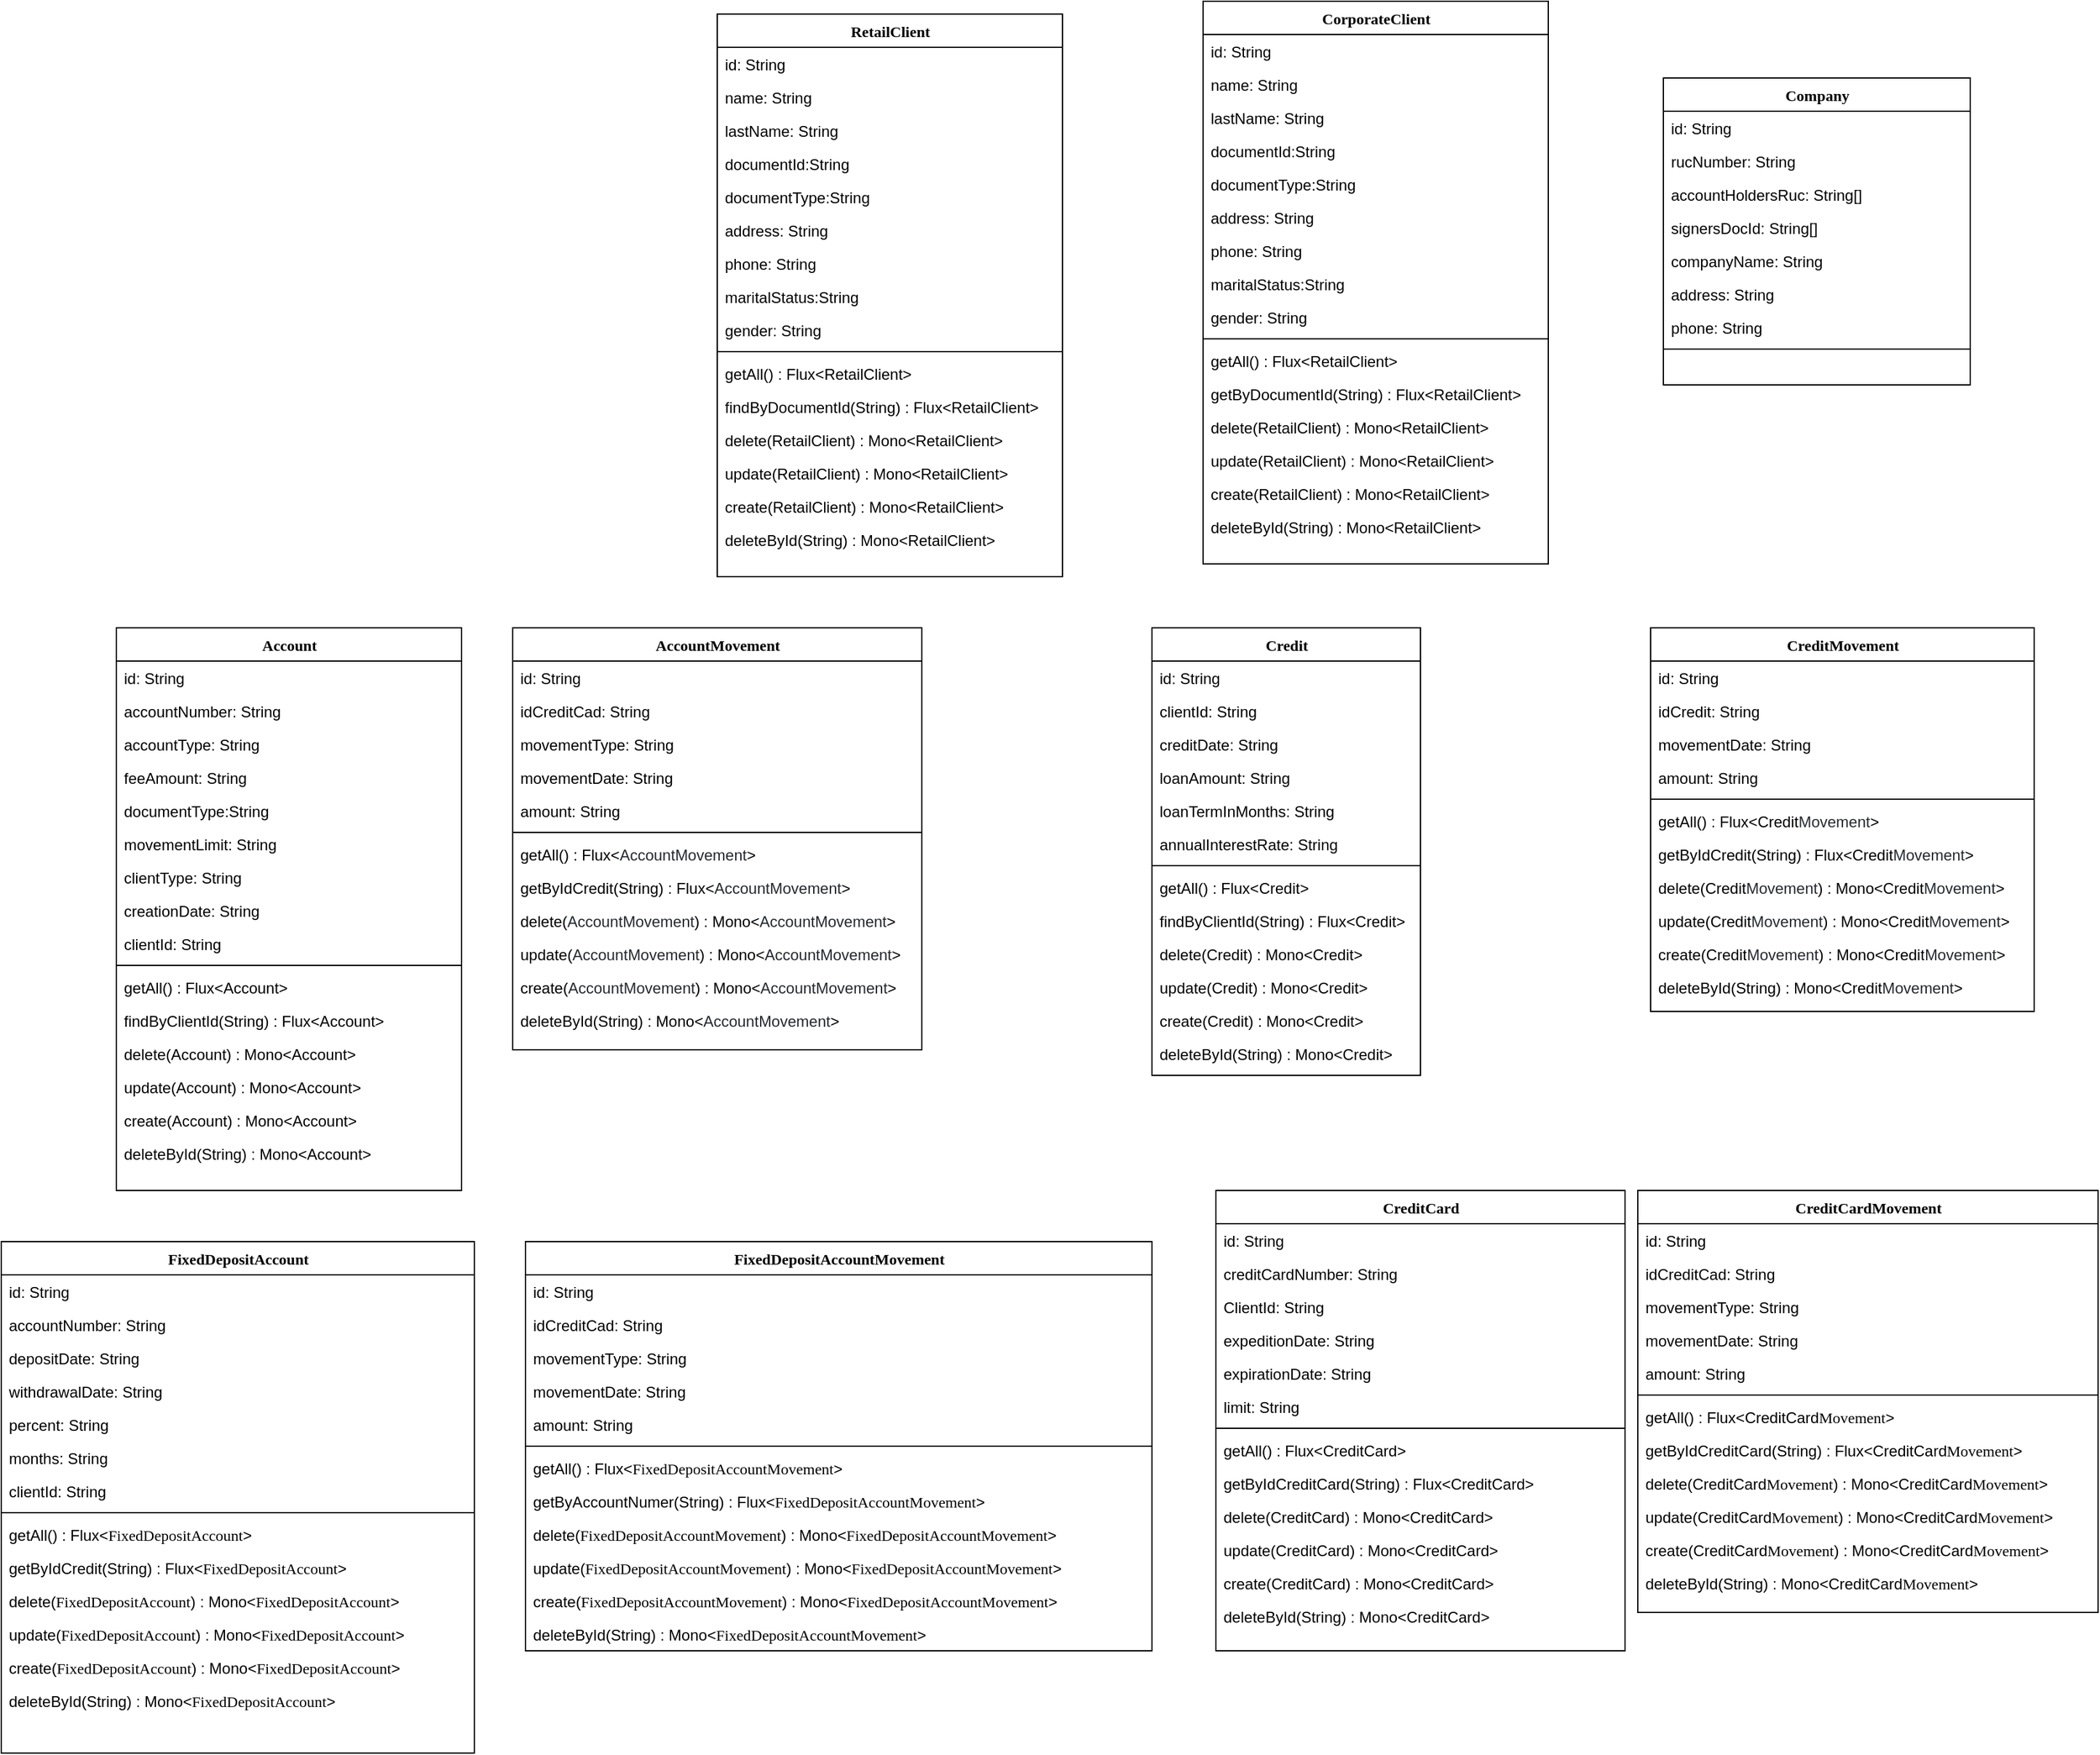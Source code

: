 <mxfile version="17.4.3" type="github">
  <diagram name="Page-1" id="9f46799a-70d6-7492-0946-bef42562c5a5">
    <mxGraphModel dx="2089" dy="551" grid="1" gridSize="10" guides="1" tooltips="1" connect="1" arrows="1" fold="1" page="1" pageScale="1" pageWidth="1100" pageHeight="850" background="none" math="0" shadow="0">
      <root>
        <mxCell id="0" />
        <mxCell id="1" parent="0" />
        <mxCell id="78961159f06e98e8-17" value="RetailClient" style="swimlane;html=1;fontStyle=1;align=center;verticalAlign=top;childLayout=stackLayout;horizontal=1;startSize=26;horizontalStack=0;resizeParent=1;resizeLast=0;collapsible=1;marginBottom=0;swimlaneFillColor=#ffffff;rounded=0;shadow=0;comic=0;labelBackgroundColor=none;strokeWidth=1;fillColor=none;fontFamily=Verdana;fontSize=12" parent="1" vertex="1">
          <mxGeometry x="90" y="60" width="270" height="440" as="geometry">
            <mxRectangle x="90" y="60" width="110" height="26" as="alternateBounds" />
          </mxGeometry>
        </mxCell>
        <mxCell id="78961159f06e98e8-21" value="id: String" style="text;html=1;strokeColor=none;fillColor=none;align=left;verticalAlign=top;spacingLeft=4;spacingRight=4;whiteSpace=wrap;overflow=hidden;rotatable=0;points=[[0,0.5],[1,0.5]];portConstraint=eastwest;" parent="78961159f06e98e8-17" vertex="1">
          <mxGeometry y="26" width="270" height="26" as="geometry" />
        </mxCell>
        <mxCell id="78961159f06e98e8-23" value="name: String" style="text;html=1;strokeColor=none;fillColor=none;align=left;verticalAlign=top;spacingLeft=4;spacingRight=4;whiteSpace=wrap;overflow=hidden;rotatable=0;points=[[0,0.5],[1,0.5]];portConstraint=eastwest;" parent="78961159f06e98e8-17" vertex="1">
          <mxGeometry y="52" width="270" height="26" as="geometry" />
        </mxCell>
        <mxCell id="78961159f06e98e8-25" value="lastName: String" style="text;html=1;strokeColor=none;fillColor=none;align=left;verticalAlign=top;spacingLeft=4;spacingRight=4;whiteSpace=wrap;overflow=hidden;rotatable=0;points=[[0,0.5],[1,0.5]];portConstraint=eastwest;" parent="78961159f06e98e8-17" vertex="1">
          <mxGeometry y="78" width="270" height="26" as="geometry" />
        </mxCell>
        <mxCell id="78961159f06e98e8-26" value="documentId:String" style="text;html=1;strokeColor=none;fillColor=none;align=left;verticalAlign=top;spacingLeft=4;spacingRight=4;whiteSpace=wrap;overflow=hidden;rotatable=0;points=[[0,0.5],[1,0.5]];portConstraint=eastwest;" parent="78961159f06e98e8-17" vertex="1">
          <mxGeometry y="104" width="270" height="26" as="geometry" />
        </mxCell>
        <mxCell id="78961159f06e98e8-24" value="documentType:String&lt;br&gt;" style="text;html=1;strokeColor=none;fillColor=none;align=left;verticalAlign=top;spacingLeft=4;spacingRight=4;whiteSpace=wrap;overflow=hidden;rotatable=0;points=[[0,0.5],[1,0.5]];portConstraint=eastwest;" parent="78961159f06e98e8-17" vertex="1">
          <mxGeometry y="130" width="270" height="26" as="geometry" />
        </mxCell>
        <mxCell id="78961159f06e98e8-20" value="address: String" style="text;html=1;strokeColor=none;fillColor=none;align=left;verticalAlign=top;spacingLeft=4;spacingRight=4;whiteSpace=wrap;overflow=hidden;rotatable=0;points=[[0,0.5],[1,0.5]];portConstraint=eastwest;" parent="78961159f06e98e8-17" vertex="1">
          <mxGeometry y="156" width="270" height="26" as="geometry" />
        </mxCell>
        <mxCell id="78961159f06e98e8-27" value="phone: String" style="text;html=1;strokeColor=none;fillColor=none;align=left;verticalAlign=top;spacingLeft=4;spacingRight=4;whiteSpace=wrap;overflow=hidden;rotatable=0;points=[[0,0.5],[1,0.5]];portConstraint=eastwest;" parent="78961159f06e98e8-17" vertex="1">
          <mxGeometry y="182" width="270" height="26" as="geometry" />
        </mxCell>
        <mxCell id="PKDtS9-b5mQdcDwVmVQv-2" value="maritalStatus:String" style="text;html=1;strokeColor=none;fillColor=none;align=left;verticalAlign=top;spacingLeft=4;spacingRight=4;whiteSpace=wrap;overflow=hidden;rotatable=0;points=[[0,0.5],[1,0.5]];portConstraint=eastwest;" vertex="1" parent="78961159f06e98e8-17">
          <mxGeometry y="208" width="270" height="26" as="geometry" />
        </mxCell>
        <mxCell id="PKDtS9-b5mQdcDwVmVQv-5" value="gender: String" style="text;html=1;strokeColor=none;fillColor=none;align=left;verticalAlign=top;spacingLeft=4;spacingRight=4;whiteSpace=wrap;overflow=hidden;rotatable=0;points=[[0,0.5],[1,0.5]];portConstraint=eastwest;" vertex="1" parent="78961159f06e98e8-17">
          <mxGeometry y="234" width="270" height="26" as="geometry" />
        </mxCell>
        <mxCell id="78961159f06e98e8-19" value="" style="line;html=1;strokeWidth=1;fillColor=none;align=left;verticalAlign=middle;spacingTop=-1;spacingLeft=3;spacingRight=3;rotatable=0;labelPosition=right;points=[];portConstraint=eastwest;" parent="78961159f06e98e8-17" vertex="1">
          <mxGeometry y="260" width="270" height="8" as="geometry" />
        </mxCell>
        <mxCell id="PKDtS9-b5mQdcDwVmVQv-4" value="getAll() : Flux&amp;lt;RetailClient&amp;gt;" style="text;html=1;strokeColor=none;fillColor=none;align=left;verticalAlign=top;spacingLeft=4;spacingRight=4;whiteSpace=wrap;overflow=hidden;rotatable=0;points=[[0,0.5],[1,0.5]];portConstraint=eastwest;" vertex="1" parent="78961159f06e98e8-17">
          <mxGeometry y="268" width="270" height="26" as="geometry" />
        </mxCell>
        <mxCell id="PKDtS9-b5mQdcDwVmVQv-3" value="findByDocumentId(String) : Flux&amp;lt;RetailClient&amp;gt;" style="text;html=1;strokeColor=none;fillColor=none;align=left;verticalAlign=top;spacingLeft=4;spacingRight=4;whiteSpace=wrap;overflow=hidden;rotatable=0;points=[[0,0.5],[1,0.5]];portConstraint=eastwest;" vertex="1" parent="78961159f06e98e8-17">
          <mxGeometry y="294" width="270" height="26" as="geometry" />
        </mxCell>
        <mxCell id="PKDtS9-b5mQdcDwVmVQv-8" value="delete(RetailClient) : Mono&amp;lt;RetailClient&amp;gt;" style="text;html=1;strokeColor=none;fillColor=none;align=left;verticalAlign=top;spacingLeft=4;spacingRight=4;whiteSpace=wrap;overflow=hidden;rotatable=0;points=[[0,0.5],[1,0.5]];portConstraint=eastwest;" vertex="1" parent="78961159f06e98e8-17">
          <mxGeometry y="320" width="270" height="26" as="geometry" />
        </mxCell>
        <mxCell id="PKDtS9-b5mQdcDwVmVQv-7" value="update(RetailClient) : Mono&amp;lt;RetailClient&amp;gt;" style="text;html=1;strokeColor=none;fillColor=none;align=left;verticalAlign=top;spacingLeft=4;spacingRight=4;whiteSpace=wrap;overflow=hidden;rotatable=0;points=[[0,0.5],[1,0.5]];portConstraint=eastwest;" vertex="1" parent="78961159f06e98e8-17">
          <mxGeometry y="346" width="270" height="26" as="geometry" />
        </mxCell>
        <mxCell id="PKDtS9-b5mQdcDwVmVQv-6" value="create(RetailClient) : Mono&amp;lt;RetailClient&amp;gt;" style="text;html=1;strokeColor=none;fillColor=none;align=left;verticalAlign=top;spacingLeft=4;spacingRight=4;whiteSpace=wrap;overflow=hidden;rotatable=0;points=[[0,0.5],[1,0.5]];portConstraint=eastwest;" vertex="1" parent="78961159f06e98e8-17">
          <mxGeometry y="372" width="270" height="26" as="geometry" />
        </mxCell>
        <mxCell id="PKDtS9-b5mQdcDwVmVQv-9" value="deleteById(String) : Mono&amp;lt;RetailClient&amp;gt;" style="text;html=1;strokeColor=none;fillColor=none;align=left;verticalAlign=top;spacingLeft=4;spacingRight=4;whiteSpace=wrap;overflow=hidden;rotatable=0;points=[[0,0.5],[1,0.5]];portConstraint=eastwest;" vertex="1" parent="78961159f06e98e8-17">
          <mxGeometry y="398" width="270" height="26" as="geometry" />
        </mxCell>
        <mxCell id="78961159f06e98e8-43" value="Company" style="swimlane;html=1;fontStyle=1;align=center;verticalAlign=top;childLayout=stackLayout;horizontal=1;startSize=26;horizontalStack=0;resizeParent=1;resizeLast=0;collapsible=1;marginBottom=0;swimlaneFillColor=#ffffff;rounded=0;shadow=0;comic=0;labelBackgroundColor=none;strokeWidth=1;fillColor=none;fontFamily=Verdana;fontSize=12" parent="1" vertex="1">
          <mxGeometry x="830" y="110" width="240" height="240" as="geometry" />
        </mxCell>
        <mxCell id="78961159f06e98e8-44" value="id: String" style="text;html=1;strokeColor=none;fillColor=none;align=left;verticalAlign=top;spacingLeft=4;spacingRight=4;whiteSpace=wrap;overflow=hidden;rotatable=0;points=[[0,0.5],[1,0.5]];portConstraint=eastwest;" parent="78961159f06e98e8-43" vertex="1">
          <mxGeometry y="26" width="240" height="26" as="geometry" />
        </mxCell>
        <mxCell id="78961159f06e98e8-45" value="rucNumber: String" style="text;html=1;strokeColor=none;fillColor=none;align=left;verticalAlign=top;spacingLeft=4;spacingRight=4;whiteSpace=wrap;overflow=hidden;rotatable=0;points=[[0,0.5],[1,0.5]];portConstraint=eastwest;" parent="78961159f06e98e8-43" vertex="1">
          <mxGeometry y="52" width="240" height="26" as="geometry" />
        </mxCell>
        <mxCell id="78961159f06e98e8-49" value="accountHoldersRuc: String[]" style="text;html=1;strokeColor=none;fillColor=none;align=left;verticalAlign=top;spacingLeft=4;spacingRight=4;whiteSpace=wrap;overflow=hidden;rotatable=0;points=[[0,0.5],[1,0.5]];portConstraint=eastwest;" parent="78961159f06e98e8-43" vertex="1">
          <mxGeometry y="78" width="240" height="26" as="geometry" />
        </mxCell>
        <mxCell id="PKDtS9-b5mQdcDwVmVQv-27" value="signersDocId: String[]" style="text;html=1;strokeColor=none;fillColor=none;align=left;verticalAlign=top;spacingLeft=4;spacingRight=4;whiteSpace=wrap;overflow=hidden;rotatable=0;points=[[0,0.5],[1,0.5]];portConstraint=eastwest;" vertex="1" parent="78961159f06e98e8-43">
          <mxGeometry y="104" width="240" height="26" as="geometry" />
        </mxCell>
        <mxCell id="PKDtS9-b5mQdcDwVmVQv-28" value="companyName: String" style="text;html=1;strokeColor=none;fillColor=none;align=left;verticalAlign=top;spacingLeft=4;spacingRight=4;whiteSpace=wrap;overflow=hidden;rotatable=0;points=[[0,0.5],[1,0.5]];portConstraint=eastwest;" vertex="1" parent="78961159f06e98e8-43">
          <mxGeometry y="130" width="240" height="26" as="geometry" />
        </mxCell>
        <mxCell id="PKDtS9-b5mQdcDwVmVQv-29" value="address: String" style="text;html=1;strokeColor=none;fillColor=none;align=left;verticalAlign=top;spacingLeft=4;spacingRight=4;whiteSpace=wrap;overflow=hidden;rotatable=0;points=[[0,0.5],[1,0.5]];portConstraint=eastwest;" vertex="1" parent="78961159f06e98e8-43">
          <mxGeometry y="156" width="240" height="26" as="geometry" />
        </mxCell>
        <mxCell id="PKDtS9-b5mQdcDwVmVQv-30" value="phone: String" style="text;html=1;strokeColor=none;fillColor=none;align=left;verticalAlign=top;spacingLeft=4;spacingRight=4;whiteSpace=wrap;overflow=hidden;rotatable=0;points=[[0,0.5],[1,0.5]];portConstraint=eastwest;" vertex="1" parent="78961159f06e98e8-43">
          <mxGeometry y="182" width="240" height="26" as="geometry" />
        </mxCell>
        <mxCell id="78961159f06e98e8-51" value="" style="line;html=1;strokeWidth=1;fillColor=none;align=left;verticalAlign=middle;spacingTop=-1;spacingLeft=3;spacingRight=3;rotatable=0;labelPosition=right;points=[];portConstraint=eastwest;" parent="78961159f06e98e8-43" vertex="1">
          <mxGeometry y="208" width="240" height="8" as="geometry" />
        </mxCell>
        <mxCell id="PKDtS9-b5mQdcDwVmVQv-10" value="CorporateClient" style="swimlane;html=1;fontStyle=1;align=center;verticalAlign=top;childLayout=stackLayout;horizontal=1;startSize=26;horizontalStack=0;resizeParent=1;resizeLast=0;collapsible=1;marginBottom=0;swimlaneFillColor=#ffffff;rounded=0;shadow=0;comic=0;labelBackgroundColor=none;strokeWidth=1;fillColor=none;fontFamily=Verdana;fontSize=12" vertex="1" parent="1">
          <mxGeometry x="470" y="50" width="270" height="440" as="geometry">
            <mxRectangle x="90" y="60" width="110" height="26" as="alternateBounds" />
          </mxGeometry>
        </mxCell>
        <mxCell id="PKDtS9-b5mQdcDwVmVQv-11" value="id: String" style="text;html=1;strokeColor=none;fillColor=none;align=left;verticalAlign=top;spacingLeft=4;spacingRight=4;whiteSpace=wrap;overflow=hidden;rotatable=0;points=[[0,0.5],[1,0.5]];portConstraint=eastwest;" vertex="1" parent="PKDtS9-b5mQdcDwVmVQv-10">
          <mxGeometry y="26" width="270" height="26" as="geometry" />
        </mxCell>
        <mxCell id="PKDtS9-b5mQdcDwVmVQv-12" value="name: String" style="text;html=1;strokeColor=none;fillColor=none;align=left;verticalAlign=top;spacingLeft=4;spacingRight=4;whiteSpace=wrap;overflow=hidden;rotatable=0;points=[[0,0.5],[1,0.5]];portConstraint=eastwest;" vertex="1" parent="PKDtS9-b5mQdcDwVmVQv-10">
          <mxGeometry y="52" width="270" height="26" as="geometry" />
        </mxCell>
        <mxCell id="PKDtS9-b5mQdcDwVmVQv-13" value="lastName: String" style="text;html=1;strokeColor=none;fillColor=none;align=left;verticalAlign=top;spacingLeft=4;spacingRight=4;whiteSpace=wrap;overflow=hidden;rotatable=0;points=[[0,0.5],[1,0.5]];portConstraint=eastwest;" vertex="1" parent="PKDtS9-b5mQdcDwVmVQv-10">
          <mxGeometry y="78" width="270" height="26" as="geometry" />
        </mxCell>
        <mxCell id="PKDtS9-b5mQdcDwVmVQv-14" value="documentId:String" style="text;html=1;strokeColor=none;fillColor=none;align=left;verticalAlign=top;spacingLeft=4;spacingRight=4;whiteSpace=wrap;overflow=hidden;rotatable=0;points=[[0,0.5],[1,0.5]];portConstraint=eastwest;" vertex="1" parent="PKDtS9-b5mQdcDwVmVQv-10">
          <mxGeometry y="104" width="270" height="26" as="geometry" />
        </mxCell>
        <mxCell id="PKDtS9-b5mQdcDwVmVQv-15" value="documentType:String&lt;br&gt;" style="text;html=1;strokeColor=none;fillColor=none;align=left;verticalAlign=top;spacingLeft=4;spacingRight=4;whiteSpace=wrap;overflow=hidden;rotatable=0;points=[[0,0.5],[1,0.5]];portConstraint=eastwest;" vertex="1" parent="PKDtS9-b5mQdcDwVmVQv-10">
          <mxGeometry y="130" width="270" height="26" as="geometry" />
        </mxCell>
        <mxCell id="PKDtS9-b5mQdcDwVmVQv-16" value="address: String" style="text;html=1;strokeColor=none;fillColor=none;align=left;verticalAlign=top;spacingLeft=4;spacingRight=4;whiteSpace=wrap;overflow=hidden;rotatable=0;points=[[0,0.5],[1,0.5]];portConstraint=eastwest;" vertex="1" parent="PKDtS9-b5mQdcDwVmVQv-10">
          <mxGeometry y="156" width="270" height="26" as="geometry" />
        </mxCell>
        <mxCell id="PKDtS9-b5mQdcDwVmVQv-17" value="phone: String" style="text;html=1;strokeColor=none;fillColor=none;align=left;verticalAlign=top;spacingLeft=4;spacingRight=4;whiteSpace=wrap;overflow=hidden;rotatable=0;points=[[0,0.5],[1,0.5]];portConstraint=eastwest;" vertex="1" parent="PKDtS9-b5mQdcDwVmVQv-10">
          <mxGeometry y="182" width="270" height="26" as="geometry" />
        </mxCell>
        <mxCell id="PKDtS9-b5mQdcDwVmVQv-18" value="maritalStatus:String" style="text;html=1;strokeColor=none;fillColor=none;align=left;verticalAlign=top;spacingLeft=4;spacingRight=4;whiteSpace=wrap;overflow=hidden;rotatable=0;points=[[0,0.5],[1,0.5]];portConstraint=eastwest;" vertex="1" parent="PKDtS9-b5mQdcDwVmVQv-10">
          <mxGeometry y="208" width="270" height="26" as="geometry" />
        </mxCell>
        <mxCell id="PKDtS9-b5mQdcDwVmVQv-19" value="gender: String" style="text;html=1;strokeColor=none;fillColor=none;align=left;verticalAlign=top;spacingLeft=4;spacingRight=4;whiteSpace=wrap;overflow=hidden;rotatable=0;points=[[0,0.5],[1,0.5]];portConstraint=eastwest;" vertex="1" parent="PKDtS9-b5mQdcDwVmVQv-10">
          <mxGeometry y="234" width="270" height="26" as="geometry" />
        </mxCell>
        <mxCell id="PKDtS9-b5mQdcDwVmVQv-20" value="" style="line;html=1;strokeWidth=1;fillColor=none;align=left;verticalAlign=middle;spacingTop=-1;spacingLeft=3;spacingRight=3;rotatable=0;labelPosition=right;points=[];portConstraint=eastwest;" vertex="1" parent="PKDtS9-b5mQdcDwVmVQv-10">
          <mxGeometry y="260" width="270" height="8" as="geometry" />
        </mxCell>
        <mxCell id="PKDtS9-b5mQdcDwVmVQv-21" value="getAll() : Flux&amp;lt;RetailClient&amp;gt;" style="text;html=1;strokeColor=none;fillColor=none;align=left;verticalAlign=top;spacingLeft=4;spacingRight=4;whiteSpace=wrap;overflow=hidden;rotatable=0;points=[[0,0.5],[1,0.5]];portConstraint=eastwest;" vertex="1" parent="PKDtS9-b5mQdcDwVmVQv-10">
          <mxGeometry y="268" width="270" height="26" as="geometry" />
        </mxCell>
        <mxCell id="PKDtS9-b5mQdcDwVmVQv-22" value="getByDocumentId(String) : Flux&amp;lt;RetailClient&amp;gt;" style="text;html=1;strokeColor=none;fillColor=none;align=left;verticalAlign=top;spacingLeft=4;spacingRight=4;whiteSpace=wrap;overflow=hidden;rotatable=0;points=[[0,0.5],[1,0.5]];portConstraint=eastwest;" vertex="1" parent="PKDtS9-b5mQdcDwVmVQv-10">
          <mxGeometry y="294" width="270" height="26" as="geometry" />
        </mxCell>
        <mxCell id="PKDtS9-b5mQdcDwVmVQv-23" value="delete(RetailClient) : Mono&amp;lt;RetailClient&amp;gt;" style="text;html=1;strokeColor=none;fillColor=none;align=left;verticalAlign=top;spacingLeft=4;spacingRight=4;whiteSpace=wrap;overflow=hidden;rotatable=0;points=[[0,0.5],[1,0.5]];portConstraint=eastwest;" vertex="1" parent="PKDtS9-b5mQdcDwVmVQv-10">
          <mxGeometry y="320" width="270" height="26" as="geometry" />
        </mxCell>
        <mxCell id="PKDtS9-b5mQdcDwVmVQv-24" value="update(RetailClient) : Mono&amp;lt;RetailClient&amp;gt;" style="text;html=1;strokeColor=none;fillColor=none;align=left;verticalAlign=top;spacingLeft=4;spacingRight=4;whiteSpace=wrap;overflow=hidden;rotatable=0;points=[[0,0.5],[1,0.5]];portConstraint=eastwest;" vertex="1" parent="PKDtS9-b5mQdcDwVmVQv-10">
          <mxGeometry y="346" width="270" height="26" as="geometry" />
        </mxCell>
        <mxCell id="PKDtS9-b5mQdcDwVmVQv-25" value="create(RetailClient) : Mono&amp;lt;RetailClient&amp;gt;" style="text;html=1;strokeColor=none;fillColor=none;align=left;verticalAlign=top;spacingLeft=4;spacingRight=4;whiteSpace=wrap;overflow=hidden;rotatable=0;points=[[0,0.5],[1,0.5]];portConstraint=eastwest;" vertex="1" parent="PKDtS9-b5mQdcDwVmVQv-10">
          <mxGeometry y="372" width="270" height="26" as="geometry" />
        </mxCell>
        <mxCell id="PKDtS9-b5mQdcDwVmVQv-26" value="deleteById(String) : Mono&amp;lt;RetailClient&amp;gt;" style="text;html=1;strokeColor=none;fillColor=none;align=left;verticalAlign=top;spacingLeft=4;spacingRight=4;whiteSpace=wrap;overflow=hidden;rotatable=0;points=[[0,0.5],[1,0.5]];portConstraint=eastwest;" vertex="1" parent="PKDtS9-b5mQdcDwVmVQv-10">
          <mxGeometry y="398" width="270" height="26" as="geometry" />
        </mxCell>
        <mxCell id="PKDtS9-b5mQdcDwVmVQv-31" value="Account" style="swimlane;html=1;fontStyle=1;align=center;verticalAlign=top;childLayout=stackLayout;horizontal=1;startSize=26;horizontalStack=0;resizeParent=1;resizeLast=0;collapsible=1;marginBottom=0;swimlaneFillColor=#ffffff;rounded=0;shadow=0;comic=0;labelBackgroundColor=none;strokeWidth=1;fillColor=none;fontFamily=Verdana;fontSize=12" vertex="1" parent="1">
          <mxGeometry x="-380" y="540" width="270" height="440" as="geometry">
            <mxRectangle x="90" y="60" width="110" height="26" as="alternateBounds" />
          </mxGeometry>
        </mxCell>
        <mxCell id="PKDtS9-b5mQdcDwVmVQv-32" value="id: String" style="text;html=1;strokeColor=none;fillColor=none;align=left;verticalAlign=top;spacingLeft=4;spacingRight=4;whiteSpace=wrap;overflow=hidden;rotatable=0;points=[[0,0.5],[1,0.5]];portConstraint=eastwest;" vertex="1" parent="PKDtS9-b5mQdcDwVmVQv-31">
          <mxGeometry y="26" width="270" height="26" as="geometry" />
        </mxCell>
        <mxCell id="PKDtS9-b5mQdcDwVmVQv-33" value="accountNumber: String" style="text;html=1;strokeColor=none;fillColor=none;align=left;verticalAlign=top;spacingLeft=4;spacingRight=4;whiteSpace=wrap;overflow=hidden;rotatable=0;points=[[0,0.5],[1,0.5]];portConstraint=eastwest;" vertex="1" parent="PKDtS9-b5mQdcDwVmVQv-31">
          <mxGeometry y="52" width="270" height="26" as="geometry" />
        </mxCell>
        <mxCell id="PKDtS9-b5mQdcDwVmVQv-34" value="accountType: String" style="text;html=1;strokeColor=none;fillColor=none;align=left;verticalAlign=top;spacingLeft=4;spacingRight=4;whiteSpace=wrap;overflow=hidden;rotatable=0;points=[[0,0.5],[1,0.5]];portConstraint=eastwest;" vertex="1" parent="PKDtS9-b5mQdcDwVmVQv-31">
          <mxGeometry y="78" width="270" height="26" as="geometry" />
        </mxCell>
        <mxCell id="PKDtS9-b5mQdcDwVmVQv-35" value="feeAmount: String" style="text;html=1;strokeColor=none;fillColor=none;align=left;verticalAlign=top;spacingLeft=4;spacingRight=4;whiteSpace=wrap;overflow=hidden;rotatable=0;points=[[0,0.5],[1,0.5]];portConstraint=eastwest;" vertex="1" parent="PKDtS9-b5mQdcDwVmVQv-31">
          <mxGeometry y="104" width="270" height="26" as="geometry" />
        </mxCell>
        <mxCell id="PKDtS9-b5mQdcDwVmVQv-36" value="documentType:String&lt;br&gt;" style="text;html=1;strokeColor=none;fillColor=none;align=left;verticalAlign=top;spacingLeft=4;spacingRight=4;whiteSpace=wrap;overflow=hidden;rotatable=0;points=[[0,0.5],[1,0.5]];portConstraint=eastwest;" vertex="1" parent="PKDtS9-b5mQdcDwVmVQv-31">
          <mxGeometry y="130" width="270" height="26" as="geometry" />
        </mxCell>
        <mxCell id="PKDtS9-b5mQdcDwVmVQv-37" value="movementLimit: String" style="text;html=1;strokeColor=none;fillColor=none;align=left;verticalAlign=top;spacingLeft=4;spacingRight=4;whiteSpace=wrap;overflow=hidden;rotatable=0;points=[[0,0.5],[1,0.5]];portConstraint=eastwest;" vertex="1" parent="PKDtS9-b5mQdcDwVmVQv-31">
          <mxGeometry y="156" width="270" height="26" as="geometry" />
        </mxCell>
        <mxCell id="PKDtS9-b5mQdcDwVmVQv-38" value="clientType: String" style="text;html=1;strokeColor=none;fillColor=none;align=left;verticalAlign=top;spacingLeft=4;spacingRight=4;whiteSpace=wrap;overflow=hidden;rotatable=0;points=[[0,0.5],[1,0.5]];portConstraint=eastwest;" vertex="1" parent="PKDtS9-b5mQdcDwVmVQv-31">
          <mxGeometry y="182" width="270" height="26" as="geometry" />
        </mxCell>
        <mxCell id="PKDtS9-b5mQdcDwVmVQv-39" value="creationDate: String" style="text;html=1;strokeColor=none;fillColor=none;align=left;verticalAlign=top;spacingLeft=4;spacingRight=4;whiteSpace=wrap;overflow=hidden;rotatable=0;points=[[0,0.5],[1,0.5]];portConstraint=eastwest;" vertex="1" parent="PKDtS9-b5mQdcDwVmVQv-31">
          <mxGeometry y="208" width="270" height="26" as="geometry" />
        </mxCell>
        <mxCell id="PKDtS9-b5mQdcDwVmVQv-40" value="clientId: String" style="text;html=1;strokeColor=none;fillColor=none;align=left;verticalAlign=top;spacingLeft=4;spacingRight=4;whiteSpace=wrap;overflow=hidden;rotatable=0;points=[[0,0.5],[1,0.5]];portConstraint=eastwest;" vertex="1" parent="PKDtS9-b5mQdcDwVmVQv-31">
          <mxGeometry y="234" width="270" height="26" as="geometry" />
        </mxCell>
        <mxCell id="PKDtS9-b5mQdcDwVmVQv-41" value="" style="line;html=1;strokeWidth=1;fillColor=none;align=left;verticalAlign=middle;spacingTop=-1;spacingLeft=3;spacingRight=3;rotatable=0;labelPosition=right;points=[];portConstraint=eastwest;" vertex="1" parent="PKDtS9-b5mQdcDwVmVQv-31">
          <mxGeometry y="260" width="270" height="8" as="geometry" />
        </mxCell>
        <mxCell id="PKDtS9-b5mQdcDwVmVQv-42" value="getAll() : Flux&amp;lt;Account&amp;gt;" style="text;html=1;strokeColor=none;fillColor=none;align=left;verticalAlign=top;spacingLeft=4;spacingRight=4;whiteSpace=wrap;overflow=hidden;rotatable=0;points=[[0,0.5],[1,0.5]];portConstraint=eastwest;" vertex="1" parent="PKDtS9-b5mQdcDwVmVQv-31">
          <mxGeometry y="268" width="270" height="26" as="geometry" />
        </mxCell>
        <mxCell id="PKDtS9-b5mQdcDwVmVQv-43" value="findByClientId(String) : Flux&amp;lt;Account&amp;gt;" style="text;html=1;strokeColor=none;fillColor=none;align=left;verticalAlign=top;spacingLeft=4;spacingRight=4;whiteSpace=wrap;overflow=hidden;rotatable=0;points=[[0,0.5],[1,0.5]];portConstraint=eastwest;" vertex="1" parent="PKDtS9-b5mQdcDwVmVQv-31">
          <mxGeometry y="294" width="270" height="26" as="geometry" />
        </mxCell>
        <mxCell id="PKDtS9-b5mQdcDwVmVQv-44" value="delete(Account) : Mono&amp;lt;Account&amp;gt;" style="text;html=1;strokeColor=none;fillColor=none;align=left;verticalAlign=top;spacingLeft=4;spacingRight=4;whiteSpace=wrap;overflow=hidden;rotatable=0;points=[[0,0.5],[1,0.5]];portConstraint=eastwest;" vertex="1" parent="PKDtS9-b5mQdcDwVmVQv-31">
          <mxGeometry y="320" width="270" height="26" as="geometry" />
        </mxCell>
        <mxCell id="PKDtS9-b5mQdcDwVmVQv-45" value="update(Account) : Mono&amp;lt;Account&amp;gt;" style="text;html=1;strokeColor=none;fillColor=none;align=left;verticalAlign=top;spacingLeft=4;spacingRight=4;whiteSpace=wrap;overflow=hidden;rotatable=0;points=[[0,0.5],[1,0.5]];portConstraint=eastwest;" vertex="1" parent="PKDtS9-b5mQdcDwVmVQv-31">
          <mxGeometry y="346" width="270" height="26" as="geometry" />
        </mxCell>
        <mxCell id="PKDtS9-b5mQdcDwVmVQv-46" value="create(Account) : Mono&amp;lt;Account&amp;gt;" style="text;html=1;strokeColor=none;fillColor=none;align=left;verticalAlign=top;spacingLeft=4;spacingRight=4;whiteSpace=wrap;overflow=hidden;rotatable=0;points=[[0,0.5],[1,0.5]];portConstraint=eastwest;" vertex="1" parent="PKDtS9-b5mQdcDwVmVQv-31">
          <mxGeometry y="372" width="270" height="26" as="geometry" />
        </mxCell>
        <mxCell id="PKDtS9-b5mQdcDwVmVQv-47" value="deleteById(String) : Mono&amp;lt;Account&amp;gt;" style="text;html=1;strokeColor=none;fillColor=none;align=left;verticalAlign=top;spacingLeft=4;spacingRight=4;whiteSpace=wrap;overflow=hidden;rotatable=0;points=[[0,0.5],[1,0.5]];portConstraint=eastwest;" vertex="1" parent="PKDtS9-b5mQdcDwVmVQv-31">
          <mxGeometry y="398" width="270" height="26" as="geometry" />
        </mxCell>
        <mxCell id="PKDtS9-b5mQdcDwVmVQv-48" value="AccountMovement" style="swimlane;html=1;fontStyle=1;align=center;verticalAlign=top;childLayout=stackLayout;horizontal=1;startSize=26;horizontalStack=0;resizeParent=1;resizeLast=0;collapsible=1;marginBottom=0;swimlaneFillColor=#ffffff;rounded=0;shadow=0;comic=0;labelBackgroundColor=none;strokeWidth=1;fillColor=none;fontFamily=Verdana;fontSize=12" vertex="1" parent="1">
          <mxGeometry x="-70" y="540" width="320" height="330" as="geometry">
            <mxRectangle x="90" y="60" width="110" height="26" as="alternateBounds" />
          </mxGeometry>
        </mxCell>
        <mxCell id="PKDtS9-b5mQdcDwVmVQv-49" value="id: String" style="text;html=1;strokeColor=none;fillColor=none;align=left;verticalAlign=top;spacingLeft=4;spacingRight=4;whiteSpace=wrap;overflow=hidden;rotatable=0;points=[[0,0.5],[1,0.5]];portConstraint=eastwest;" vertex="1" parent="PKDtS9-b5mQdcDwVmVQv-48">
          <mxGeometry y="26" width="320" height="26" as="geometry" />
        </mxCell>
        <mxCell id="PKDtS9-b5mQdcDwVmVQv-50" value="idCreditCad: String" style="text;html=1;strokeColor=none;fillColor=none;align=left;verticalAlign=top;spacingLeft=4;spacingRight=4;whiteSpace=wrap;overflow=hidden;rotatable=0;points=[[0,0.5],[1,0.5]];portConstraint=eastwest;" vertex="1" parent="PKDtS9-b5mQdcDwVmVQv-48">
          <mxGeometry y="52" width="320" height="26" as="geometry" />
        </mxCell>
        <mxCell id="PKDtS9-b5mQdcDwVmVQv-51" value="movementType: String" style="text;html=1;strokeColor=none;fillColor=none;align=left;verticalAlign=top;spacingLeft=4;spacingRight=4;whiteSpace=wrap;overflow=hidden;rotatable=0;points=[[0,0.5],[1,0.5]];portConstraint=eastwest;" vertex="1" parent="PKDtS9-b5mQdcDwVmVQv-48">
          <mxGeometry y="78" width="320" height="26" as="geometry" />
        </mxCell>
        <mxCell id="PKDtS9-b5mQdcDwVmVQv-52" value="movementDate: String" style="text;html=1;strokeColor=none;fillColor=none;align=left;verticalAlign=top;spacingLeft=4;spacingRight=4;whiteSpace=wrap;overflow=hidden;rotatable=0;points=[[0,0.5],[1,0.5]];portConstraint=eastwest;" vertex="1" parent="PKDtS9-b5mQdcDwVmVQv-48">
          <mxGeometry y="104" width="320" height="26" as="geometry" />
        </mxCell>
        <mxCell id="PKDtS9-b5mQdcDwVmVQv-53" value="amount: String" style="text;html=1;strokeColor=none;fillColor=none;align=left;verticalAlign=top;spacingLeft=4;spacingRight=4;whiteSpace=wrap;overflow=hidden;rotatable=0;points=[[0,0.5],[1,0.5]];portConstraint=eastwest;" vertex="1" parent="PKDtS9-b5mQdcDwVmVQv-48">
          <mxGeometry y="130" width="320" height="26" as="geometry" />
        </mxCell>
        <mxCell id="PKDtS9-b5mQdcDwVmVQv-58" value="" style="line;html=1;strokeWidth=1;fillColor=none;align=left;verticalAlign=middle;spacingTop=-1;spacingLeft=3;spacingRight=3;rotatable=0;labelPosition=right;points=[];portConstraint=eastwest;" vertex="1" parent="PKDtS9-b5mQdcDwVmVQv-48">
          <mxGeometry y="156" width="320" height="8" as="geometry" />
        </mxCell>
        <mxCell id="PKDtS9-b5mQdcDwVmVQv-59" value="getAll() : Flux&amp;lt;&lt;span style=&quot;color: rgb(36 , 41 , 47) ; font-family: , , &amp;#34;sf mono&amp;#34; , &amp;#34;menlo&amp;#34; , &amp;#34;consolas&amp;#34; , &amp;#34;liberation mono&amp;#34; , monospace ; background-color: rgb(255 , 255 , 255)&quot;&gt;AccountMovement&lt;/span&gt;&amp;gt;" style="text;html=1;strokeColor=none;fillColor=none;align=left;verticalAlign=top;spacingLeft=4;spacingRight=4;whiteSpace=wrap;overflow=hidden;rotatable=0;points=[[0,0.5],[1,0.5]];portConstraint=eastwest;" vertex="1" parent="PKDtS9-b5mQdcDwVmVQv-48">
          <mxGeometry y="164" width="320" height="26" as="geometry" />
        </mxCell>
        <mxCell id="PKDtS9-b5mQdcDwVmVQv-60" value="getByIdCredit(String) : Flux&amp;lt;&lt;span style=&quot;color: rgb(36 , 41 , 47) ; font-family: , , &amp;#34;sf mono&amp;#34; , &amp;#34;menlo&amp;#34; , &amp;#34;consolas&amp;#34; , &amp;#34;liberation mono&amp;#34; , monospace ; background-color: rgb(255 , 255 , 255)&quot;&gt;AccountMovement&lt;/span&gt;&amp;gt;" style="text;html=1;strokeColor=none;fillColor=none;align=left;verticalAlign=top;spacingLeft=4;spacingRight=4;whiteSpace=wrap;overflow=hidden;rotatable=0;points=[[0,0.5],[1,0.5]];portConstraint=eastwest;" vertex="1" parent="PKDtS9-b5mQdcDwVmVQv-48">
          <mxGeometry y="190" width="320" height="26" as="geometry" />
        </mxCell>
        <mxCell id="PKDtS9-b5mQdcDwVmVQv-61" value="delete(&lt;span style=&quot;color: rgb(36 , 41 , 47) ; font-family: , , &amp;#34;sf mono&amp;#34; , &amp;#34;menlo&amp;#34; , &amp;#34;consolas&amp;#34; , &amp;#34;liberation mono&amp;#34; , monospace ; background-color: rgb(255 , 255 , 255)&quot;&gt;AccountMovement&lt;/span&gt;) : Mono&amp;lt;&lt;span style=&quot;color: rgb(36 , 41 , 47) ; font-family: , , &amp;#34;sf mono&amp;#34; , &amp;#34;menlo&amp;#34; , &amp;#34;consolas&amp;#34; , &amp;#34;liberation mono&amp;#34; , monospace ; background-color: rgb(255 , 255 , 255)&quot;&gt;AccountMovement&lt;/span&gt;&amp;gt;" style="text;html=1;strokeColor=none;fillColor=none;align=left;verticalAlign=top;spacingLeft=4;spacingRight=4;whiteSpace=wrap;overflow=hidden;rotatable=0;points=[[0,0.5],[1,0.5]];portConstraint=eastwest;" vertex="1" parent="PKDtS9-b5mQdcDwVmVQv-48">
          <mxGeometry y="216" width="320" height="26" as="geometry" />
        </mxCell>
        <mxCell id="PKDtS9-b5mQdcDwVmVQv-62" value="update(&lt;span style=&quot;color: rgb(36 , 41 , 47) ; font-family: , , &amp;#34;sf mono&amp;#34; , &amp;#34;menlo&amp;#34; , &amp;#34;consolas&amp;#34; , &amp;#34;liberation mono&amp;#34; , monospace ; background-color: rgb(255 , 255 , 255)&quot;&gt;AccountMovement&lt;/span&gt;) : Mono&amp;lt;&lt;span style=&quot;color: rgb(36 , 41 , 47) ; font-family: , , &amp;#34;sf mono&amp;#34; , &amp;#34;menlo&amp;#34; , &amp;#34;consolas&amp;#34; , &amp;#34;liberation mono&amp;#34; , monospace ; background-color: rgb(255 , 255 , 255)&quot;&gt;AccountMovement&lt;/span&gt;&amp;gt;" style="text;html=1;strokeColor=none;fillColor=none;align=left;verticalAlign=top;spacingLeft=4;spacingRight=4;whiteSpace=wrap;overflow=hidden;rotatable=0;points=[[0,0.5],[1,0.5]];portConstraint=eastwest;" vertex="1" parent="PKDtS9-b5mQdcDwVmVQv-48">
          <mxGeometry y="242" width="320" height="26" as="geometry" />
        </mxCell>
        <mxCell id="PKDtS9-b5mQdcDwVmVQv-63" value="create(&lt;span style=&quot;color: rgb(36 , 41 , 47) ; font-family: , , &amp;#34;sf mono&amp;#34; , &amp;#34;menlo&amp;#34; , &amp;#34;consolas&amp;#34; , &amp;#34;liberation mono&amp;#34; , monospace ; background-color: rgb(255 , 255 , 255)&quot;&gt;AccountMovement&lt;/span&gt;) : Mono&amp;lt;&lt;span style=&quot;color: rgb(36 , 41 , 47) ; font-family: , , &amp;#34;sf mono&amp;#34; , &amp;#34;menlo&amp;#34; , &amp;#34;consolas&amp;#34; , &amp;#34;liberation mono&amp;#34; , monospace ; background-color: rgb(255 , 255 , 255)&quot;&gt;AccountMovement&lt;/span&gt;&amp;gt;" style="text;html=1;strokeColor=none;fillColor=none;align=left;verticalAlign=top;spacingLeft=4;spacingRight=4;whiteSpace=wrap;overflow=hidden;rotatable=0;points=[[0,0.5],[1,0.5]];portConstraint=eastwest;" vertex="1" parent="PKDtS9-b5mQdcDwVmVQv-48">
          <mxGeometry y="268" width="320" height="26" as="geometry" />
        </mxCell>
        <mxCell id="PKDtS9-b5mQdcDwVmVQv-64" value="deleteById(String) : Mono&amp;lt;&lt;span style=&quot;color: rgb(36 , 41 , 47) ; font-family: , , &amp;#34;sf mono&amp;#34; , &amp;#34;menlo&amp;#34; , &amp;#34;consolas&amp;#34; , &amp;#34;liberation mono&amp;#34; , monospace ; background-color: rgb(255 , 255 , 255)&quot;&gt;AccountMovement&lt;/span&gt;&amp;gt;" style="text;html=1;strokeColor=none;fillColor=none;align=left;verticalAlign=top;spacingLeft=4;spacingRight=4;whiteSpace=wrap;overflow=hidden;rotatable=0;points=[[0,0.5],[1,0.5]];portConstraint=eastwest;" vertex="1" parent="PKDtS9-b5mQdcDwVmVQv-48">
          <mxGeometry y="294" width="320" height="26" as="geometry" />
        </mxCell>
        <mxCell id="PKDtS9-b5mQdcDwVmVQv-65" value="FixedDepositAccount" style="swimlane;html=1;fontStyle=1;align=center;verticalAlign=top;childLayout=stackLayout;horizontal=1;startSize=26;horizontalStack=0;resizeParent=1;resizeLast=0;collapsible=1;marginBottom=0;swimlaneFillColor=#ffffff;rounded=0;shadow=0;comic=0;labelBackgroundColor=none;strokeWidth=1;fillColor=none;fontFamily=Verdana;fontSize=12" vertex="1" parent="1">
          <mxGeometry x="-470" y="1020" width="370" height="400" as="geometry">
            <mxRectangle x="90" y="60" width="110" height="26" as="alternateBounds" />
          </mxGeometry>
        </mxCell>
        <mxCell id="PKDtS9-b5mQdcDwVmVQv-66" value="id: String" style="text;html=1;strokeColor=none;fillColor=none;align=left;verticalAlign=top;spacingLeft=4;spacingRight=4;whiteSpace=wrap;overflow=hidden;rotatable=0;points=[[0,0.5],[1,0.5]];portConstraint=eastwest;" vertex="1" parent="PKDtS9-b5mQdcDwVmVQv-65">
          <mxGeometry y="26" width="370" height="26" as="geometry" />
        </mxCell>
        <mxCell id="PKDtS9-b5mQdcDwVmVQv-67" value="accountNumber: String" style="text;html=1;strokeColor=none;fillColor=none;align=left;verticalAlign=top;spacingLeft=4;spacingRight=4;whiteSpace=wrap;overflow=hidden;rotatable=0;points=[[0,0.5],[1,0.5]];portConstraint=eastwest;" vertex="1" parent="PKDtS9-b5mQdcDwVmVQv-65">
          <mxGeometry y="52" width="370" height="26" as="geometry" />
        </mxCell>
        <mxCell id="PKDtS9-b5mQdcDwVmVQv-68" value="depositDate: String" style="text;html=1;strokeColor=none;fillColor=none;align=left;verticalAlign=top;spacingLeft=4;spacingRight=4;whiteSpace=wrap;overflow=hidden;rotatable=0;points=[[0,0.5],[1,0.5]];portConstraint=eastwest;" vertex="1" parent="PKDtS9-b5mQdcDwVmVQv-65">
          <mxGeometry y="78" width="370" height="26" as="geometry" />
        </mxCell>
        <mxCell id="PKDtS9-b5mQdcDwVmVQv-69" value="withdrawalDate: String" style="text;html=1;strokeColor=none;fillColor=none;align=left;verticalAlign=top;spacingLeft=4;spacingRight=4;whiteSpace=wrap;overflow=hidden;rotatable=0;points=[[0,0.5],[1,0.5]];portConstraint=eastwest;" vertex="1" parent="PKDtS9-b5mQdcDwVmVQv-65">
          <mxGeometry y="104" width="370" height="26" as="geometry" />
        </mxCell>
        <mxCell id="PKDtS9-b5mQdcDwVmVQv-70" value="percent: String" style="text;html=1;strokeColor=none;fillColor=none;align=left;verticalAlign=top;spacingLeft=4;spacingRight=4;whiteSpace=wrap;overflow=hidden;rotatable=0;points=[[0,0.5],[1,0.5]];portConstraint=eastwest;" vertex="1" parent="PKDtS9-b5mQdcDwVmVQv-65">
          <mxGeometry y="130" width="370" height="26" as="geometry" />
        </mxCell>
        <mxCell id="PKDtS9-b5mQdcDwVmVQv-71" value="months: String" style="text;html=1;strokeColor=none;fillColor=none;align=left;verticalAlign=top;spacingLeft=4;spacingRight=4;whiteSpace=wrap;overflow=hidden;rotatable=0;points=[[0,0.5],[1,0.5]];portConstraint=eastwest;" vertex="1" parent="PKDtS9-b5mQdcDwVmVQv-65">
          <mxGeometry y="156" width="370" height="26" as="geometry" />
        </mxCell>
        <mxCell id="PKDtS9-b5mQdcDwVmVQv-72" value="clientId: String" style="text;html=1;strokeColor=none;fillColor=none;align=left;verticalAlign=top;spacingLeft=4;spacingRight=4;whiteSpace=wrap;overflow=hidden;rotatable=0;points=[[0,0.5],[1,0.5]];portConstraint=eastwest;" vertex="1" parent="PKDtS9-b5mQdcDwVmVQv-65">
          <mxGeometry y="182" width="370" height="26" as="geometry" />
        </mxCell>
        <mxCell id="PKDtS9-b5mQdcDwVmVQv-75" value="" style="line;html=1;strokeWidth=1;fillColor=none;align=left;verticalAlign=middle;spacingTop=-1;spacingLeft=3;spacingRight=3;rotatable=0;labelPosition=right;points=[];portConstraint=eastwest;" vertex="1" parent="PKDtS9-b5mQdcDwVmVQv-65">
          <mxGeometry y="208" width="370" height="8" as="geometry" />
        </mxCell>
        <mxCell id="PKDtS9-b5mQdcDwVmVQv-76" value="getAll() : Flux&amp;lt;&lt;span style=&quot;font-family: &amp;#34;verdana&amp;#34; ; text-align: center&quot;&gt;FixedDepositAccount&lt;/span&gt;&amp;gt;" style="text;html=1;strokeColor=none;fillColor=none;align=left;verticalAlign=top;spacingLeft=4;spacingRight=4;whiteSpace=wrap;overflow=hidden;rotatable=0;points=[[0,0.5],[1,0.5]];portConstraint=eastwest;" vertex="1" parent="PKDtS9-b5mQdcDwVmVQv-65">
          <mxGeometry y="216" width="370" height="26" as="geometry" />
        </mxCell>
        <mxCell id="PKDtS9-b5mQdcDwVmVQv-77" value="getByIdCredit(String) : Flux&amp;lt;&lt;span style=&quot;font-family: &amp;#34;verdana&amp;#34; ; text-align: center&quot;&gt;FixedDepositAccount&lt;/span&gt;&amp;gt;" style="text;html=1;strokeColor=none;fillColor=none;align=left;verticalAlign=top;spacingLeft=4;spacingRight=4;whiteSpace=wrap;overflow=hidden;rotatable=0;points=[[0,0.5],[1,0.5]];portConstraint=eastwest;" vertex="1" parent="PKDtS9-b5mQdcDwVmVQv-65">
          <mxGeometry y="242" width="370" height="26" as="geometry" />
        </mxCell>
        <mxCell id="PKDtS9-b5mQdcDwVmVQv-78" value="delete(&lt;span style=&quot;font-family: &amp;#34;verdana&amp;#34; ; text-align: center&quot;&gt;FixedDepositAccount&lt;/span&gt;) : Mono&amp;lt;&lt;span style=&quot;font-family: &amp;#34;verdana&amp;#34; ; text-align: center&quot;&gt;FixedDepositAccount&lt;/span&gt;&amp;gt;" style="text;html=1;strokeColor=none;fillColor=none;align=left;verticalAlign=top;spacingLeft=4;spacingRight=4;whiteSpace=wrap;overflow=hidden;rotatable=0;points=[[0,0.5],[1,0.5]];portConstraint=eastwest;" vertex="1" parent="PKDtS9-b5mQdcDwVmVQv-65">
          <mxGeometry y="268" width="370" height="26" as="geometry" />
        </mxCell>
        <mxCell id="PKDtS9-b5mQdcDwVmVQv-79" value="update(&lt;span style=&quot;font-family: &amp;#34;verdana&amp;#34; ; text-align: center&quot;&gt;FixedDepositAccount&lt;/span&gt;) : Mono&amp;lt;&lt;span style=&quot;font-family: &amp;#34;verdana&amp;#34; ; text-align: center&quot;&gt;FixedDepositAccount&lt;/span&gt;&amp;gt;" style="text;html=1;strokeColor=none;fillColor=none;align=left;verticalAlign=top;spacingLeft=4;spacingRight=4;whiteSpace=wrap;overflow=hidden;rotatable=0;points=[[0,0.5],[1,0.5]];portConstraint=eastwest;" vertex="1" parent="PKDtS9-b5mQdcDwVmVQv-65">
          <mxGeometry y="294" width="370" height="26" as="geometry" />
        </mxCell>
        <mxCell id="PKDtS9-b5mQdcDwVmVQv-80" value="create(&lt;span style=&quot;font-family: &amp;#34;verdana&amp;#34; ; text-align: center&quot;&gt;FixedDepositAccount&lt;/span&gt;) : Mono&amp;lt;&lt;span style=&quot;font-family: &amp;#34;verdana&amp;#34; ; text-align: center&quot;&gt;FixedDepositAccount&lt;/span&gt;&amp;gt;" style="text;html=1;strokeColor=none;fillColor=none;align=left;verticalAlign=top;spacingLeft=4;spacingRight=4;whiteSpace=wrap;overflow=hidden;rotatable=0;points=[[0,0.5],[1,0.5]];portConstraint=eastwest;" vertex="1" parent="PKDtS9-b5mQdcDwVmVQv-65">
          <mxGeometry y="320" width="370" height="26" as="geometry" />
        </mxCell>
        <mxCell id="PKDtS9-b5mQdcDwVmVQv-81" value="deleteById(String) : Mono&amp;lt;&lt;span style=&quot;font-family: &amp;#34;verdana&amp;#34; ; text-align: center&quot;&gt;FixedDepositAccount&lt;/span&gt;&amp;gt;" style="text;html=1;strokeColor=none;fillColor=none;align=left;verticalAlign=top;spacingLeft=4;spacingRight=4;whiteSpace=wrap;overflow=hidden;rotatable=0;points=[[0,0.5],[1,0.5]];portConstraint=eastwest;" vertex="1" parent="PKDtS9-b5mQdcDwVmVQv-65">
          <mxGeometry y="346" width="370" height="26" as="geometry" />
        </mxCell>
        <mxCell id="PKDtS9-b5mQdcDwVmVQv-82" value="FixedDepositAccountMovement" style="swimlane;html=1;fontStyle=1;align=center;verticalAlign=top;childLayout=stackLayout;horizontal=1;startSize=26;horizontalStack=0;resizeParent=1;resizeLast=0;collapsible=1;marginBottom=0;swimlaneFillColor=#ffffff;rounded=0;shadow=0;comic=0;labelBackgroundColor=none;strokeWidth=1;fillColor=none;fontFamily=Verdana;fontSize=12" vertex="1" parent="1">
          <mxGeometry x="-60" y="1020" width="490" height="320" as="geometry">
            <mxRectangle x="90" y="60" width="110" height="26" as="alternateBounds" />
          </mxGeometry>
        </mxCell>
        <mxCell id="PKDtS9-b5mQdcDwVmVQv-83" value="id: String" style="text;html=1;strokeColor=none;fillColor=none;align=left;verticalAlign=top;spacingLeft=4;spacingRight=4;whiteSpace=wrap;overflow=hidden;rotatable=0;points=[[0,0.5],[1,0.5]];portConstraint=eastwest;" vertex="1" parent="PKDtS9-b5mQdcDwVmVQv-82">
          <mxGeometry y="26" width="490" height="26" as="geometry" />
        </mxCell>
        <mxCell id="PKDtS9-b5mQdcDwVmVQv-84" value="idCreditCad: String" style="text;html=1;strokeColor=none;fillColor=none;align=left;verticalAlign=top;spacingLeft=4;spacingRight=4;whiteSpace=wrap;overflow=hidden;rotatable=0;points=[[0,0.5],[1,0.5]];portConstraint=eastwest;" vertex="1" parent="PKDtS9-b5mQdcDwVmVQv-82">
          <mxGeometry y="52" width="490" height="26" as="geometry" />
        </mxCell>
        <mxCell id="PKDtS9-b5mQdcDwVmVQv-85" value="movementType: String" style="text;html=1;strokeColor=none;fillColor=none;align=left;verticalAlign=top;spacingLeft=4;spacingRight=4;whiteSpace=wrap;overflow=hidden;rotatable=0;points=[[0,0.5],[1,0.5]];portConstraint=eastwest;" vertex="1" parent="PKDtS9-b5mQdcDwVmVQv-82">
          <mxGeometry y="78" width="490" height="26" as="geometry" />
        </mxCell>
        <mxCell id="PKDtS9-b5mQdcDwVmVQv-86" value="movementDate: String" style="text;html=1;strokeColor=none;fillColor=none;align=left;verticalAlign=top;spacingLeft=4;spacingRight=4;whiteSpace=wrap;overflow=hidden;rotatable=0;points=[[0,0.5],[1,0.5]];portConstraint=eastwest;" vertex="1" parent="PKDtS9-b5mQdcDwVmVQv-82">
          <mxGeometry y="104" width="490" height="26" as="geometry" />
        </mxCell>
        <mxCell id="PKDtS9-b5mQdcDwVmVQv-87" value="amount: String" style="text;html=1;strokeColor=none;fillColor=none;align=left;verticalAlign=top;spacingLeft=4;spacingRight=4;whiteSpace=wrap;overflow=hidden;rotatable=0;points=[[0,0.5],[1,0.5]];portConstraint=eastwest;" vertex="1" parent="PKDtS9-b5mQdcDwVmVQv-82">
          <mxGeometry y="130" width="490" height="26" as="geometry" />
        </mxCell>
        <mxCell id="PKDtS9-b5mQdcDwVmVQv-88" value="" style="line;html=1;strokeWidth=1;fillColor=none;align=left;verticalAlign=middle;spacingTop=-1;spacingLeft=3;spacingRight=3;rotatable=0;labelPosition=right;points=[];portConstraint=eastwest;" vertex="1" parent="PKDtS9-b5mQdcDwVmVQv-82">
          <mxGeometry y="156" width="490" height="8" as="geometry" />
        </mxCell>
        <mxCell id="PKDtS9-b5mQdcDwVmVQv-89" value="getAll() : Flux&amp;lt;&lt;span style=&quot;font-family: &amp;#34;verdana&amp;#34; ; text-align: center&quot;&gt;FixedDepositAccountMovement&lt;/span&gt;&amp;gt;" style="text;html=1;strokeColor=none;fillColor=none;align=left;verticalAlign=top;spacingLeft=4;spacingRight=4;whiteSpace=wrap;overflow=hidden;rotatable=0;points=[[0,0.5],[1,0.5]];portConstraint=eastwest;" vertex="1" parent="PKDtS9-b5mQdcDwVmVQv-82">
          <mxGeometry y="164" width="490" height="26" as="geometry" />
        </mxCell>
        <mxCell id="PKDtS9-b5mQdcDwVmVQv-90" value="getByAccountNumer(String) : Flux&amp;lt;&lt;span style=&quot;font-family: &amp;#34;verdana&amp;#34; ; text-align: center&quot;&gt;FixedDepositAccountMovement&lt;/span&gt;&amp;gt;" style="text;html=1;strokeColor=none;fillColor=none;align=left;verticalAlign=top;spacingLeft=4;spacingRight=4;whiteSpace=wrap;overflow=hidden;rotatable=0;points=[[0,0.5],[1,0.5]];portConstraint=eastwest;" vertex="1" parent="PKDtS9-b5mQdcDwVmVQv-82">
          <mxGeometry y="190" width="490" height="26" as="geometry" />
        </mxCell>
        <mxCell id="PKDtS9-b5mQdcDwVmVQv-91" value="delete(&lt;span style=&quot;font-family: &amp;#34;verdana&amp;#34; ; text-align: center&quot;&gt;FixedDepositAccountMovement&lt;/span&gt;) : Mono&amp;lt;&lt;span style=&quot;font-family: &amp;#34;verdana&amp;#34; ; text-align: center&quot;&gt;FixedDepositAccountMovement&lt;/span&gt;&amp;gt;" style="text;html=1;strokeColor=none;fillColor=none;align=left;verticalAlign=top;spacingLeft=4;spacingRight=4;whiteSpace=wrap;overflow=hidden;rotatable=0;points=[[0,0.5],[1,0.5]];portConstraint=eastwest;" vertex="1" parent="PKDtS9-b5mQdcDwVmVQv-82">
          <mxGeometry y="216" width="490" height="26" as="geometry" />
        </mxCell>
        <mxCell id="PKDtS9-b5mQdcDwVmVQv-92" value="update(&lt;span style=&quot;font-family: &amp;#34;verdana&amp;#34; ; text-align: center&quot;&gt;FixedDepositAccountMovement&lt;/span&gt;) : Mono&amp;lt;&lt;span style=&quot;font-family: &amp;#34;verdana&amp;#34; ; text-align: center&quot;&gt;FixedDepositAccountMovement&lt;/span&gt;&amp;gt;" style="text;html=1;strokeColor=none;fillColor=none;align=left;verticalAlign=top;spacingLeft=4;spacingRight=4;whiteSpace=wrap;overflow=hidden;rotatable=0;points=[[0,0.5],[1,0.5]];portConstraint=eastwest;" vertex="1" parent="PKDtS9-b5mQdcDwVmVQv-82">
          <mxGeometry y="242" width="490" height="26" as="geometry" />
        </mxCell>
        <mxCell id="PKDtS9-b5mQdcDwVmVQv-93" value="create(&lt;span style=&quot;font-family: &amp;#34;verdana&amp;#34; ; text-align: center&quot;&gt;FixedDepositAccountMovement&lt;/span&gt;) : Mono&amp;lt;&lt;span style=&quot;font-family: &amp;#34;verdana&amp;#34; ; text-align: center&quot;&gt;FixedDepositAccountMovement&lt;/span&gt;&amp;gt;" style="text;html=1;strokeColor=none;fillColor=none;align=left;verticalAlign=top;spacingLeft=4;spacingRight=4;whiteSpace=wrap;overflow=hidden;rotatable=0;points=[[0,0.5],[1,0.5]];portConstraint=eastwest;" vertex="1" parent="PKDtS9-b5mQdcDwVmVQv-82">
          <mxGeometry y="268" width="490" height="26" as="geometry" />
        </mxCell>
        <mxCell id="PKDtS9-b5mQdcDwVmVQv-94" value="deleteById(String) : Mono&amp;lt;&lt;span style=&quot;font-family: &amp;#34;verdana&amp;#34; ; text-align: center&quot;&gt;FixedDepositAccountMovement&lt;/span&gt;&amp;gt;" style="text;html=1;strokeColor=none;fillColor=none;align=left;verticalAlign=top;spacingLeft=4;spacingRight=4;whiteSpace=wrap;overflow=hidden;rotatable=0;points=[[0,0.5],[1,0.5]];portConstraint=eastwest;" vertex="1" parent="PKDtS9-b5mQdcDwVmVQv-82">
          <mxGeometry y="294" width="490" height="26" as="geometry" />
        </mxCell>
        <mxCell id="PKDtS9-b5mQdcDwVmVQv-96" value="Credit" style="swimlane;html=1;fontStyle=1;align=center;verticalAlign=top;childLayout=stackLayout;horizontal=1;startSize=26;horizontalStack=0;resizeParent=1;resizeLast=0;collapsible=1;marginBottom=0;swimlaneFillColor=#ffffff;rounded=0;shadow=0;comic=0;labelBackgroundColor=none;strokeWidth=1;fillColor=none;fontFamily=Verdana;fontSize=12" vertex="1" parent="1">
          <mxGeometry x="430" y="540" width="210" height="350" as="geometry">
            <mxRectangle x="90" y="60" width="110" height="26" as="alternateBounds" />
          </mxGeometry>
        </mxCell>
        <mxCell id="PKDtS9-b5mQdcDwVmVQv-97" value="id: String" style="text;html=1;strokeColor=none;fillColor=none;align=left;verticalAlign=top;spacingLeft=4;spacingRight=4;whiteSpace=wrap;overflow=hidden;rotatable=0;points=[[0,0.5],[1,0.5]];portConstraint=eastwest;" vertex="1" parent="PKDtS9-b5mQdcDwVmVQv-96">
          <mxGeometry y="26" width="210" height="26" as="geometry" />
        </mxCell>
        <mxCell id="PKDtS9-b5mQdcDwVmVQv-98" value="clientId: String" style="text;html=1;strokeColor=none;fillColor=none;align=left;verticalAlign=top;spacingLeft=4;spacingRight=4;whiteSpace=wrap;overflow=hidden;rotatable=0;points=[[0,0.5],[1,0.5]];portConstraint=eastwest;" vertex="1" parent="PKDtS9-b5mQdcDwVmVQv-96">
          <mxGeometry y="52" width="210" height="26" as="geometry" />
        </mxCell>
        <mxCell id="PKDtS9-b5mQdcDwVmVQv-99" value="creditDate: String" style="text;html=1;strokeColor=none;fillColor=none;align=left;verticalAlign=top;spacingLeft=4;spacingRight=4;whiteSpace=wrap;overflow=hidden;rotatable=0;points=[[0,0.5],[1,0.5]];portConstraint=eastwest;" vertex="1" parent="PKDtS9-b5mQdcDwVmVQv-96">
          <mxGeometry y="78" width="210" height="26" as="geometry" />
        </mxCell>
        <mxCell id="PKDtS9-b5mQdcDwVmVQv-100" value="loanAmount: String" style="text;html=1;strokeColor=none;fillColor=none;align=left;verticalAlign=top;spacingLeft=4;spacingRight=4;whiteSpace=wrap;overflow=hidden;rotatable=0;points=[[0,0.5],[1,0.5]];portConstraint=eastwest;" vertex="1" parent="PKDtS9-b5mQdcDwVmVQv-96">
          <mxGeometry y="104" width="210" height="26" as="geometry" />
        </mxCell>
        <mxCell id="PKDtS9-b5mQdcDwVmVQv-101" value="loanTermInMonths: String" style="text;html=1;strokeColor=none;fillColor=none;align=left;verticalAlign=top;spacingLeft=4;spacingRight=4;whiteSpace=wrap;overflow=hidden;rotatable=0;points=[[0,0.5],[1,0.5]];portConstraint=eastwest;" vertex="1" parent="PKDtS9-b5mQdcDwVmVQv-96">
          <mxGeometry y="130" width="210" height="26" as="geometry" />
        </mxCell>
        <mxCell id="PKDtS9-b5mQdcDwVmVQv-102" value="annualInterestRate: String" style="text;html=1;strokeColor=none;fillColor=none;align=left;verticalAlign=top;spacingLeft=4;spacingRight=4;whiteSpace=wrap;overflow=hidden;rotatable=0;points=[[0,0.5],[1,0.5]];portConstraint=eastwest;" vertex="1" parent="PKDtS9-b5mQdcDwVmVQv-96">
          <mxGeometry y="156" width="210" height="26" as="geometry" />
        </mxCell>
        <mxCell id="PKDtS9-b5mQdcDwVmVQv-106" value="" style="line;html=1;strokeWidth=1;fillColor=none;align=left;verticalAlign=middle;spacingTop=-1;spacingLeft=3;spacingRight=3;rotatable=0;labelPosition=right;points=[];portConstraint=eastwest;" vertex="1" parent="PKDtS9-b5mQdcDwVmVQv-96">
          <mxGeometry y="182" width="210" height="8" as="geometry" />
        </mxCell>
        <mxCell id="PKDtS9-b5mQdcDwVmVQv-107" value="getAll() : Flux&amp;lt;Credit&amp;gt;" style="text;html=1;strokeColor=none;fillColor=none;align=left;verticalAlign=top;spacingLeft=4;spacingRight=4;whiteSpace=wrap;overflow=hidden;rotatable=0;points=[[0,0.5],[1,0.5]];portConstraint=eastwest;" vertex="1" parent="PKDtS9-b5mQdcDwVmVQv-96">
          <mxGeometry y="190" width="210" height="26" as="geometry" />
        </mxCell>
        <mxCell id="PKDtS9-b5mQdcDwVmVQv-108" value="findByClientId(String) : Flux&amp;lt;Credit&amp;gt;" style="text;html=1;strokeColor=none;fillColor=none;align=left;verticalAlign=top;spacingLeft=4;spacingRight=4;whiteSpace=wrap;overflow=hidden;rotatable=0;points=[[0,0.5],[1,0.5]];portConstraint=eastwest;" vertex="1" parent="PKDtS9-b5mQdcDwVmVQv-96">
          <mxGeometry y="216" width="210" height="26" as="geometry" />
        </mxCell>
        <mxCell id="PKDtS9-b5mQdcDwVmVQv-109" value="delete(Credit) : Mono&amp;lt;Credit&amp;gt;" style="text;html=1;strokeColor=none;fillColor=none;align=left;verticalAlign=top;spacingLeft=4;spacingRight=4;whiteSpace=wrap;overflow=hidden;rotatable=0;points=[[0,0.5],[1,0.5]];portConstraint=eastwest;" vertex="1" parent="PKDtS9-b5mQdcDwVmVQv-96">
          <mxGeometry y="242" width="210" height="26" as="geometry" />
        </mxCell>
        <mxCell id="PKDtS9-b5mQdcDwVmVQv-110" value="update(Credit) : Mono&amp;lt;Credit&amp;gt;" style="text;html=1;strokeColor=none;fillColor=none;align=left;verticalAlign=top;spacingLeft=4;spacingRight=4;whiteSpace=wrap;overflow=hidden;rotatable=0;points=[[0,0.5],[1,0.5]];portConstraint=eastwest;" vertex="1" parent="PKDtS9-b5mQdcDwVmVQv-96">
          <mxGeometry y="268" width="210" height="26" as="geometry" />
        </mxCell>
        <mxCell id="PKDtS9-b5mQdcDwVmVQv-111" value="create(Credit) : Mono&amp;lt;Credit&amp;gt;" style="text;html=1;strokeColor=none;fillColor=none;align=left;verticalAlign=top;spacingLeft=4;spacingRight=4;whiteSpace=wrap;overflow=hidden;rotatable=0;points=[[0,0.5],[1,0.5]];portConstraint=eastwest;" vertex="1" parent="PKDtS9-b5mQdcDwVmVQv-96">
          <mxGeometry y="294" width="210" height="26" as="geometry" />
        </mxCell>
        <mxCell id="PKDtS9-b5mQdcDwVmVQv-112" value="deleteById(String) : Mono&amp;lt;Credit&amp;gt;" style="text;html=1;strokeColor=none;fillColor=none;align=left;verticalAlign=top;spacingLeft=4;spacingRight=4;whiteSpace=wrap;overflow=hidden;rotatable=0;points=[[0,0.5],[1,0.5]];portConstraint=eastwest;" vertex="1" parent="PKDtS9-b5mQdcDwVmVQv-96">
          <mxGeometry y="320" width="210" height="26" as="geometry" />
        </mxCell>
        <mxCell id="PKDtS9-b5mQdcDwVmVQv-113" value="CreditMovement" style="swimlane;html=1;fontStyle=1;align=center;verticalAlign=top;childLayout=stackLayout;horizontal=1;startSize=26;horizontalStack=0;resizeParent=1;resizeLast=0;collapsible=1;marginBottom=0;swimlaneFillColor=#ffffff;rounded=0;shadow=0;comic=0;labelBackgroundColor=none;strokeWidth=1;fillColor=none;fontFamily=Verdana;fontSize=12" vertex="1" parent="1">
          <mxGeometry x="820" y="540" width="300" height="300" as="geometry">
            <mxRectangle x="90" y="60" width="110" height="26" as="alternateBounds" />
          </mxGeometry>
        </mxCell>
        <mxCell id="PKDtS9-b5mQdcDwVmVQv-114" value="id: String" style="text;html=1;strokeColor=none;fillColor=none;align=left;verticalAlign=top;spacingLeft=4;spacingRight=4;whiteSpace=wrap;overflow=hidden;rotatable=0;points=[[0,0.5],[1,0.5]];portConstraint=eastwest;" vertex="1" parent="PKDtS9-b5mQdcDwVmVQv-113">
          <mxGeometry y="26" width="300" height="26" as="geometry" />
        </mxCell>
        <mxCell id="PKDtS9-b5mQdcDwVmVQv-115" value="idCredit: String" style="text;html=1;strokeColor=none;fillColor=none;align=left;verticalAlign=top;spacingLeft=4;spacingRight=4;whiteSpace=wrap;overflow=hidden;rotatable=0;points=[[0,0.5],[1,0.5]];portConstraint=eastwest;" vertex="1" parent="PKDtS9-b5mQdcDwVmVQv-113">
          <mxGeometry y="52" width="300" height="26" as="geometry" />
        </mxCell>
        <mxCell id="PKDtS9-b5mQdcDwVmVQv-116" value="movementDate: String" style="text;html=1;strokeColor=none;fillColor=none;align=left;verticalAlign=top;spacingLeft=4;spacingRight=4;whiteSpace=wrap;overflow=hidden;rotatable=0;points=[[0,0.5],[1,0.5]];portConstraint=eastwest;" vertex="1" parent="PKDtS9-b5mQdcDwVmVQv-113">
          <mxGeometry y="78" width="300" height="26" as="geometry" />
        </mxCell>
        <mxCell id="PKDtS9-b5mQdcDwVmVQv-118" value="amount: String" style="text;html=1;strokeColor=none;fillColor=none;align=left;verticalAlign=top;spacingLeft=4;spacingRight=4;whiteSpace=wrap;overflow=hidden;rotatable=0;points=[[0,0.5],[1,0.5]];portConstraint=eastwest;" vertex="1" parent="PKDtS9-b5mQdcDwVmVQv-113">
          <mxGeometry y="104" width="300" height="26" as="geometry" />
        </mxCell>
        <mxCell id="PKDtS9-b5mQdcDwVmVQv-119" value="" style="line;html=1;strokeWidth=1;fillColor=none;align=left;verticalAlign=middle;spacingTop=-1;spacingLeft=3;spacingRight=3;rotatable=0;labelPosition=right;points=[];portConstraint=eastwest;" vertex="1" parent="PKDtS9-b5mQdcDwVmVQv-113">
          <mxGeometry y="130" width="300" height="8" as="geometry" />
        </mxCell>
        <mxCell id="PKDtS9-b5mQdcDwVmVQv-120" value="getAll() : Flux&amp;lt;Credit&lt;span style=&quot;color: rgb(36 , 41 , 47) ; font-family: , , &amp;#34;sf mono&amp;#34; , &amp;#34;menlo&amp;#34; , &amp;#34;consolas&amp;#34; , &amp;#34;liberation mono&amp;#34; , monospace ; background-color: rgb(255 , 255 , 255)&quot;&gt;Movement&lt;/span&gt;&amp;gt;" style="text;html=1;strokeColor=none;fillColor=none;align=left;verticalAlign=top;spacingLeft=4;spacingRight=4;whiteSpace=wrap;overflow=hidden;rotatable=0;points=[[0,0.5],[1,0.5]];portConstraint=eastwest;" vertex="1" parent="PKDtS9-b5mQdcDwVmVQv-113">
          <mxGeometry y="138" width="300" height="26" as="geometry" />
        </mxCell>
        <mxCell id="PKDtS9-b5mQdcDwVmVQv-121" value="getByIdCredit(String) : Flux&amp;lt;Credit&lt;span style=&quot;color: rgb(36 , 41 , 47) ; background-color: rgb(255 , 255 , 255)&quot;&gt;Movement&lt;/span&gt;&amp;gt;" style="text;html=1;strokeColor=none;fillColor=none;align=left;verticalAlign=top;spacingLeft=4;spacingRight=4;whiteSpace=wrap;overflow=hidden;rotatable=0;points=[[0,0.5],[1,0.5]];portConstraint=eastwest;" vertex="1" parent="PKDtS9-b5mQdcDwVmVQv-113">
          <mxGeometry y="164" width="300" height="26" as="geometry" />
        </mxCell>
        <mxCell id="PKDtS9-b5mQdcDwVmVQv-122" value="delete(Credit&lt;span style=&quot;color: rgb(36 , 41 , 47) ; background-color: rgb(255 , 255 , 255)&quot;&gt;Movement&lt;/span&gt;) : Mono&amp;lt;Credit&lt;span style=&quot;color: rgb(36 , 41 , 47) ; background-color: rgb(255 , 255 , 255)&quot;&gt;Movement&lt;/span&gt;&amp;gt;" style="text;html=1;strokeColor=none;fillColor=none;align=left;verticalAlign=top;spacingLeft=4;spacingRight=4;whiteSpace=wrap;overflow=hidden;rotatable=0;points=[[0,0.5],[1,0.5]];portConstraint=eastwest;" vertex="1" parent="PKDtS9-b5mQdcDwVmVQv-113">
          <mxGeometry y="190" width="300" height="26" as="geometry" />
        </mxCell>
        <mxCell id="PKDtS9-b5mQdcDwVmVQv-123" value="update(Credit&lt;span style=&quot;color: rgb(36 , 41 , 47) ; background-color: rgb(255 , 255 , 255)&quot;&gt;Movement&lt;/span&gt;) : Mono&amp;lt;Credit&lt;span style=&quot;color: rgb(36 , 41 , 47) ; background-color: rgb(255 , 255 , 255)&quot;&gt;Movement&lt;/span&gt;&amp;gt;" style="text;html=1;strokeColor=none;fillColor=none;align=left;verticalAlign=top;spacingLeft=4;spacingRight=4;whiteSpace=wrap;overflow=hidden;rotatable=0;points=[[0,0.5],[1,0.5]];portConstraint=eastwest;" vertex="1" parent="PKDtS9-b5mQdcDwVmVQv-113">
          <mxGeometry y="216" width="300" height="26" as="geometry" />
        </mxCell>
        <mxCell id="PKDtS9-b5mQdcDwVmVQv-124" value="create(Credit&lt;span style=&quot;color: rgb(36 , 41 , 47) ; background-color: rgb(255 , 255 , 255)&quot;&gt;Movement&lt;/span&gt;) : Mono&amp;lt;Credit&lt;span style=&quot;color: rgb(36 , 41 , 47) ; background-color: rgb(255 , 255 , 255)&quot;&gt;Movement&lt;/span&gt;&amp;gt;" style="text;html=1;strokeColor=none;fillColor=none;align=left;verticalAlign=top;spacingLeft=4;spacingRight=4;whiteSpace=wrap;overflow=hidden;rotatable=0;points=[[0,0.5],[1,0.5]];portConstraint=eastwest;" vertex="1" parent="PKDtS9-b5mQdcDwVmVQv-113">
          <mxGeometry y="242" width="300" height="26" as="geometry" />
        </mxCell>
        <mxCell id="PKDtS9-b5mQdcDwVmVQv-125" value="deleteById(String) : Mono&amp;lt;Credit&lt;span style=&quot;color: rgb(36 , 41 , 47) ; background-color: rgb(255 , 255 , 255)&quot;&gt;Movement&lt;/span&gt;&amp;gt;" style="text;html=1;strokeColor=none;fillColor=none;align=left;verticalAlign=top;spacingLeft=4;spacingRight=4;whiteSpace=wrap;overflow=hidden;rotatable=0;points=[[0,0.5],[1,0.5]];portConstraint=eastwest;" vertex="1" parent="PKDtS9-b5mQdcDwVmVQv-113">
          <mxGeometry y="268" width="300" height="26" as="geometry" />
        </mxCell>
        <mxCell id="PKDtS9-b5mQdcDwVmVQv-126" value="CreditCard" style="swimlane;html=1;fontStyle=1;align=center;verticalAlign=top;childLayout=stackLayout;horizontal=1;startSize=26;horizontalStack=0;resizeParent=1;resizeLast=0;collapsible=1;marginBottom=0;swimlaneFillColor=#ffffff;rounded=0;shadow=0;comic=0;labelBackgroundColor=none;strokeWidth=1;fillColor=none;fontFamily=Verdana;fontSize=12" vertex="1" parent="1">
          <mxGeometry x="480" y="980" width="320" height="360" as="geometry">
            <mxRectangle x="90" y="60" width="110" height="26" as="alternateBounds" />
          </mxGeometry>
        </mxCell>
        <mxCell id="PKDtS9-b5mQdcDwVmVQv-127" value="id: String" style="text;html=1;strokeColor=none;fillColor=none;align=left;verticalAlign=top;spacingLeft=4;spacingRight=4;whiteSpace=wrap;overflow=hidden;rotatable=0;points=[[0,0.5],[1,0.5]];portConstraint=eastwest;" vertex="1" parent="PKDtS9-b5mQdcDwVmVQv-126">
          <mxGeometry y="26" width="320" height="26" as="geometry" />
        </mxCell>
        <mxCell id="PKDtS9-b5mQdcDwVmVQv-128" value="creditCardNumber: String" style="text;html=1;strokeColor=none;fillColor=none;align=left;verticalAlign=top;spacingLeft=4;spacingRight=4;whiteSpace=wrap;overflow=hidden;rotatable=0;points=[[0,0.5],[1,0.5]];portConstraint=eastwest;" vertex="1" parent="PKDtS9-b5mQdcDwVmVQv-126">
          <mxGeometry y="52" width="320" height="26" as="geometry" />
        </mxCell>
        <mxCell id="PKDtS9-b5mQdcDwVmVQv-129" value="ClientId: String" style="text;html=1;strokeColor=none;fillColor=none;align=left;verticalAlign=top;spacingLeft=4;spacingRight=4;whiteSpace=wrap;overflow=hidden;rotatable=0;points=[[0,0.5],[1,0.5]];portConstraint=eastwest;" vertex="1" parent="PKDtS9-b5mQdcDwVmVQv-126">
          <mxGeometry y="78" width="320" height="26" as="geometry" />
        </mxCell>
        <mxCell id="PKDtS9-b5mQdcDwVmVQv-130" value="expeditionDate: String" style="text;html=1;strokeColor=none;fillColor=none;align=left;verticalAlign=top;spacingLeft=4;spacingRight=4;whiteSpace=wrap;overflow=hidden;rotatable=0;points=[[0,0.5],[1,0.5]];portConstraint=eastwest;" vertex="1" parent="PKDtS9-b5mQdcDwVmVQv-126">
          <mxGeometry y="104" width="320" height="26" as="geometry" />
        </mxCell>
        <mxCell id="PKDtS9-b5mQdcDwVmVQv-131" value="expirationDate: String" style="text;html=1;strokeColor=none;fillColor=none;align=left;verticalAlign=top;spacingLeft=4;spacingRight=4;whiteSpace=wrap;overflow=hidden;rotatable=0;points=[[0,0.5],[1,0.5]];portConstraint=eastwest;" vertex="1" parent="PKDtS9-b5mQdcDwVmVQv-126">
          <mxGeometry y="130" width="320" height="26" as="geometry" />
        </mxCell>
        <mxCell id="PKDtS9-b5mQdcDwVmVQv-132" value="limit: String" style="text;html=1;strokeColor=none;fillColor=none;align=left;verticalAlign=top;spacingLeft=4;spacingRight=4;whiteSpace=wrap;overflow=hidden;rotatable=0;points=[[0,0.5],[1,0.5]];portConstraint=eastwest;" vertex="1" parent="PKDtS9-b5mQdcDwVmVQv-126">
          <mxGeometry y="156" width="320" height="26" as="geometry" />
        </mxCell>
        <mxCell id="PKDtS9-b5mQdcDwVmVQv-133" value="" style="line;html=1;strokeWidth=1;fillColor=none;align=left;verticalAlign=middle;spacingTop=-1;spacingLeft=3;spacingRight=3;rotatable=0;labelPosition=right;points=[];portConstraint=eastwest;" vertex="1" parent="PKDtS9-b5mQdcDwVmVQv-126">
          <mxGeometry y="182" width="320" height="8" as="geometry" />
        </mxCell>
        <mxCell id="PKDtS9-b5mQdcDwVmVQv-134" value="getAll() : Flux&amp;lt;CreditCard&amp;gt;" style="text;html=1;strokeColor=none;fillColor=none;align=left;verticalAlign=top;spacingLeft=4;spacingRight=4;whiteSpace=wrap;overflow=hidden;rotatable=0;points=[[0,0.5],[1,0.5]];portConstraint=eastwest;" vertex="1" parent="PKDtS9-b5mQdcDwVmVQv-126">
          <mxGeometry y="190" width="320" height="26" as="geometry" />
        </mxCell>
        <mxCell id="PKDtS9-b5mQdcDwVmVQv-135" value="getByIdCreditCard(String) : Flux&amp;lt;CreditCard&amp;gt;" style="text;html=1;strokeColor=none;fillColor=none;align=left;verticalAlign=top;spacingLeft=4;spacingRight=4;whiteSpace=wrap;overflow=hidden;rotatable=0;points=[[0,0.5],[1,0.5]];portConstraint=eastwest;" vertex="1" parent="PKDtS9-b5mQdcDwVmVQv-126">
          <mxGeometry y="216" width="320" height="26" as="geometry" />
        </mxCell>
        <mxCell id="PKDtS9-b5mQdcDwVmVQv-136" value="delete(CreditCard) : Mono&amp;lt;CreditCard&amp;gt;" style="text;html=1;strokeColor=none;fillColor=none;align=left;verticalAlign=top;spacingLeft=4;spacingRight=4;whiteSpace=wrap;overflow=hidden;rotatable=0;points=[[0,0.5],[1,0.5]];portConstraint=eastwest;" vertex="1" parent="PKDtS9-b5mQdcDwVmVQv-126">
          <mxGeometry y="242" width="320" height="26" as="geometry" />
        </mxCell>
        <mxCell id="PKDtS9-b5mQdcDwVmVQv-137" value="update(CreditCard) : Mono&amp;lt;CreditCard&amp;gt;" style="text;html=1;strokeColor=none;fillColor=none;align=left;verticalAlign=top;spacingLeft=4;spacingRight=4;whiteSpace=wrap;overflow=hidden;rotatable=0;points=[[0,0.5],[1,0.5]];portConstraint=eastwest;" vertex="1" parent="PKDtS9-b5mQdcDwVmVQv-126">
          <mxGeometry y="268" width="320" height="26" as="geometry" />
        </mxCell>
        <mxCell id="PKDtS9-b5mQdcDwVmVQv-138" value="create(CreditCard) : Mono&amp;lt;CreditCard&amp;gt;" style="text;html=1;strokeColor=none;fillColor=none;align=left;verticalAlign=top;spacingLeft=4;spacingRight=4;whiteSpace=wrap;overflow=hidden;rotatable=0;points=[[0,0.5],[1,0.5]];portConstraint=eastwest;" vertex="1" parent="PKDtS9-b5mQdcDwVmVQv-126">
          <mxGeometry y="294" width="320" height="26" as="geometry" />
        </mxCell>
        <mxCell id="PKDtS9-b5mQdcDwVmVQv-139" value="deleteById(String) : Mono&amp;lt;CreditCard&amp;gt;" style="text;html=1;strokeColor=none;fillColor=none;align=left;verticalAlign=top;spacingLeft=4;spacingRight=4;whiteSpace=wrap;overflow=hidden;rotatable=0;points=[[0,0.5],[1,0.5]];portConstraint=eastwest;" vertex="1" parent="PKDtS9-b5mQdcDwVmVQv-126">
          <mxGeometry y="320" width="320" height="26" as="geometry" />
        </mxCell>
        <mxCell id="PKDtS9-b5mQdcDwVmVQv-140" value="CreditCardMovement" style="swimlane;html=1;fontStyle=1;align=center;verticalAlign=top;childLayout=stackLayout;horizontal=1;startSize=26;horizontalStack=0;resizeParent=1;resizeLast=0;collapsible=1;marginBottom=0;swimlaneFillColor=#ffffff;rounded=0;shadow=0;comic=0;labelBackgroundColor=none;strokeWidth=1;fillColor=none;fontFamily=Verdana;fontSize=12" vertex="1" parent="1">
          <mxGeometry x="810" y="980" width="360" height="330" as="geometry">
            <mxRectangle x="90" y="60" width="110" height="26" as="alternateBounds" />
          </mxGeometry>
        </mxCell>
        <mxCell id="PKDtS9-b5mQdcDwVmVQv-141" value="id: String" style="text;html=1;strokeColor=none;fillColor=none;align=left;verticalAlign=top;spacingLeft=4;spacingRight=4;whiteSpace=wrap;overflow=hidden;rotatable=0;points=[[0,0.5],[1,0.5]];portConstraint=eastwest;" vertex="1" parent="PKDtS9-b5mQdcDwVmVQv-140">
          <mxGeometry y="26" width="360" height="26" as="geometry" />
        </mxCell>
        <mxCell id="PKDtS9-b5mQdcDwVmVQv-142" value="idCreditCad: String" style="text;html=1;strokeColor=none;fillColor=none;align=left;verticalAlign=top;spacingLeft=4;spacingRight=4;whiteSpace=wrap;overflow=hidden;rotatable=0;points=[[0,0.5],[1,0.5]];portConstraint=eastwest;" vertex="1" parent="PKDtS9-b5mQdcDwVmVQv-140">
          <mxGeometry y="52" width="360" height="26" as="geometry" />
        </mxCell>
        <mxCell id="PKDtS9-b5mQdcDwVmVQv-143" value="movementType: String" style="text;html=1;strokeColor=none;fillColor=none;align=left;verticalAlign=top;spacingLeft=4;spacingRight=4;whiteSpace=wrap;overflow=hidden;rotatable=0;points=[[0,0.5],[1,0.5]];portConstraint=eastwest;" vertex="1" parent="PKDtS9-b5mQdcDwVmVQv-140">
          <mxGeometry y="78" width="360" height="26" as="geometry" />
        </mxCell>
        <mxCell id="PKDtS9-b5mQdcDwVmVQv-144" value="movementDate: String" style="text;html=1;strokeColor=none;fillColor=none;align=left;verticalAlign=top;spacingLeft=4;spacingRight=4;whiteSpace=wrap;overflow=hidden;rotatable=0;points=[[0,0.5],[1,0.5]];portConstraint=eastwest;" vertex="1" parent="PKDtS9-b5mQdcDwVmVQv-140">
          <mxGeometry y="104" width="360" height="26" as="geometry" />
        </mxCell>
        <mxCell id="PKDtS9-b5mQdcDwVmVQv-145" value="amount: String" style="text;html=1;strokeColor=none;fillColor=none;align=left;verticalAlign=top;spacingLeft=4;spacingRight=4;whiteSpace=wrap;overflow=hidden;rotatable=0;points=[[0,0.5],[1,0.5]];portConstraint=eastwest;" vertex="1" parent="PKDtS9-b5mQdcDwVmVQv-140">
          <mxGeometry y="130" width="360" height="26" as="geometry" />
        </mxCell>
        <mxCell id="PKDtS9-b5mQdcDwVmVQv-146" value="" style="line;html=1;strokeWidth=1;fillColor=none;align=left;verticalAlign=middle;spacingTop=-1;spacingLeft=3;spacingRight=3;rotatable=0;labelPosition=right;points=[];portConstraint=eastwest;" vertex="1" parent="PKDtS9-b5mQdcDwVmVQv-140">
          <mxGeometry y="156" width="360" height="8" as="geometry" />
        </mxCell>
        <mxCell id="PKDtS9-b5mQdcDwVmVQv-147" value="getAll() : Flux&amp;lt;CreditCard&lt;span style=&quot;font-family: &amp;#34;verdana&amp;#34; ; text-align: center&quot;&gt;Movement&lt;/span&gt;&amp;gt;" style="text;html=1;strokeColor=none;fillColor=none;align=left;verticalAlign=top;spacingLeft=4;spacingRight=4;whiteSpace=wrap;overflow=hidden;rotatable=0;points=[[0,0.5],[1,0.5]];portConstraint=eastwest;" vertex="1" parent="PKDtS9-b5mQdcDwVmVQv-140">
          <mxGeometry y="164" width="360" height="26" as="geometry" />
        </mxCell>
        <mxCell id="PKDtS9-b5mQdcDwVmVQv-148" value="getByIdCreditCard(String) : Flux&amp;lt;CreditCard&lt;span style=&quot;font-family: &amp;#34;verdana&amp;#34; ; text-align: center&quot;&gt;Movement&lt;/span&gt;&amp;gt;" style="text;html=1;strokeColor=none;fillColor=none;align=left;verticalAlign=top;spacingLeft=4;spacingRight=4;whiteSpace=wrap;overflow=hidden;rotatable=0;points=[[0,0.5],[1,0.5]];portConstraint=eastwest;" vertex="1" parent="PKDtS9-b5mQdcDwVmVQv-140">
          <mxGeometry y="190" width="360" height="26" as="geometry" />
        </mxCell>
        <mxCell id="PKDtS9-b5mQdcDwVmVQv-149" value="delete(CreditCard&lt;span style=&quot;font-family: &amp;#34;verdana&amp;#34; ; text-align: center&quot;&gt;Movement&lt;/span&gt;) : Mono&amp;lt;CreditCard&lt;span style=&quot;font-family: &amp;#34;verdana&amp;#34; ; text-align: center&quot;&gt;Movement&lt;/span&gt;&amp;gt;" style="text;html=1;strokeColor=none;fillColor=none;align=left;verticalAlign=top;spacingLeft=4;spacingRight=4;whiteSpace=wrap;overflow=hidden;rotatable=0;points=[[0,0.5],[1,0.5]];portConstraint=eastwest;" vertex="1" parent="PKDtS9-b5mQdcDwVmVQv-140">
          <mxGeometry y="216" width="360" height="26" as="geometry" />
        </mxCell>
        <mxCell id="PKDtS9-b5mQdcDwVmVQv-150" value="update(CreditCard&lt;span style=&quot;font-family: &amp;#34;verdana&amp;#34; ; text-align: center&quot;&gt;Movement&lt;/span&gt;) : Mono&amp;lt;CreditCard&lt;span style=&quot;font-family: &amp;#34;verdana&amp;#34; ; text-align: center&quot;&gt;Movement&lt;/span&gt;&amp;gt;" style="text;html=1;strokeColor=none;fillColor=none;align=left;verticalAlign=top;spacingLeft=4;spacingRight=4;whiteSpace=wrap;overflow=hidden;rotatable=0;points=[[0,0.5],[1,0.5]];portConstraint=eastwest;" vertex="1" parent="PKDtS9-b5mQdcDwVmVQv-140">
          <mxGeometry y="242" width="360" height="26" as="geometry" />
        </mxCell>
        <mxCell id="PKDtS9-b5mQdcDwVmVQv-151" value="create(CreditCard&lt;span style=&quot;font-family: &amp;#34;verdana&amp;#34; ; text-align: center&quot;&gt;Movement&lt;/span&gt;) : Mono&amp;lt;CreditCard&lt;span style=&quot;font-family: &amp;#34;verdana&amp;#34; ; text-align: center&quot;&gt;Movement&lt;/span&gt;&amp;gt;" style="text;html=1;strokeColor=none;fillColor=none;align=left;verticalAlign=top;spacingLeft=4;spacingRight=4;whiteSpace=wrap;overflow=hidden;rotatable=0;points=[[0,0.5],[1,0.5]];portConstraint=eastwest;" vertex="1" parent="PKDtS9-b5mQdcDwVmVQv-140">
          <mxGeometry y="268" width="360" height="26" as="geometry" />
        </mxCell>
        <mxCell id="PKDtS9-b5mQdcDwVmVQv-152" value="deleteById(String) : Mono&amp;lt;CreditCard&lt;span style=&quot;font-family: &amp;#34;verdana&amp;#34; ; text-align: center&quot;&gt;Movement&lt;/span&gt;&amp;gt;" style="text;html=1;strokeColor=none;fillColor=none;align=left;verticalAlign=top;spacingLeft=4;spacingRight=4;whiteSpace=wrap;overflow=hidden;rotatable=0;points=[[0,0.5],[1,0.5]];portConstraint=eastwest;" vertex="1" parent="PKDtS9-b5mQdcDwVmVQv-140">
          <mxGeometry y="294" width="360" height="26" as="geometry" />
        </mxCell>
      </root>
    </mxGraphModel>
  </diagram>
</mxfile>
